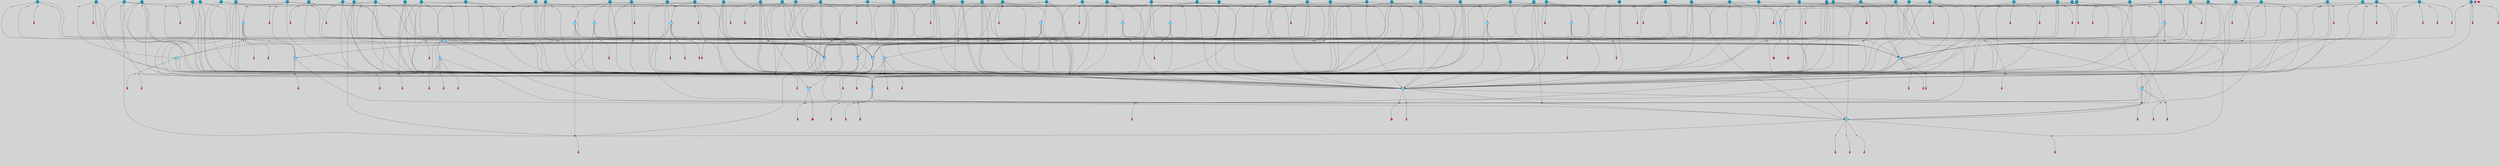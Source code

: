 // File exported with GEGELATI v1.3.1
// On the 2024-04-08 16:56:52
// With the File::TPGGraphDotExporter
digraph{
	graph[pad = "0.212, 0.055" bgcolor = lightgray]
	node[shape=circle style = filled label = ""]
		T3 [fillcolor="#66ddff"]
		T7 [fillcolor="#66ddff"]
		T9 [fillcolor="#66ddff"]
		T11 [fillcolor="#66ddff"]
		T27 [fillcolor="#66ddff"]
		T82 [fillcolor="#66ddff"]
		T111 [fillcolor="#66ddff"]
		T129 [fillcolor="#66ddff"]
		T194 [fillcolor="#66ddff"]
		T319 [fillcolor="#66ddff"]
		T345 [fillcolor="#66ddff"]
		T350 [fillcolor="#66ddff"]
		T413 [fillcolor="#66ddff"]
		T459 [fillcolor="#66ddff"]
		T557 [fillcolor="#1199bb"]
		T562 [fillcolor="#1199bb"]
		T571 [fillcolor="#1199bb"]
		T573 [fillcolor="#66ddff"]
		T583 [fillcolor="#1199bb"]
		T591 [fillcolor="#1199bb"]
		T592 [fillcolor="#1199bb"]
		T599 [fillcolor="#1199bb"]
		T613 [fillcolor="#66ddff"]
		T624 [fillcolor="#66ddff"]
		T630 [fillcolor="#1199bb"]
		T657 [fillcolor="#1199bb"]
		T658 [fillcolor="#1199bb"]
		T659 [fillcolor="#1199bb"]
		T666 [fillcolor="#1199bb"]
		T667 [fillcolor="#66ddff"]
		T668 [fillcolor="#1199bb"]
		T673 [fillcolor="#1199bb"]
		T606 [fillcolor="#1199bb"]
		T678 [fillcolor="#1199bb"]
		T679 [fillcolor="#1199bb"]
		T681 [fillcolor="#1199bb"]
		T687 [fillcolor="#1199bb"]
		T689 [fillcolor="#1199bb"]
		T691 [fillcolor="#1199bb"]
		T692 [fillcolor="#1199bb"]
		T694 [fillcolor="#66ddff"]
		T695 [fillcolor="#66ddff"]
		T698 [fillcolor="#1199bb"]
		T702 [fillcolor="#66ddff"]
		T706 [fillcolor="#1199bb"]
		T707 [fillcolor="#1199bb"]
		T708 [fillcolor="#1199bb"]
		T709 [fillcolor="#1199bb"]
		T710 [fillcolor="#1199bb"]
		T711 [fillcolor="#66ddff"]
		T712 [fillcolor="#1199bb"]
		T713 [fillcolor="#1199bb"]
		T714 [fillcolor="#1199bb"]
		T715 [fillcolor="#1199bb"]
		T716 [fillcolor="#1199bb"]
		T718 [fillcolor="#1199bb"]
		T719 [fillcolor="#1199bb"]
		T731 [fillcolor="#66ddff"]
		T533 [fillcolor="#1199bb"]
		T743 [fillcolor="#1199bb"]
		T745 [fillcolor="#1199bb"]
		T747 [fillcolor="#66ddff"]
		T750 [fillcolor="#66ddff"]
		T753 [fillcolor="#1199bb"]
		T754 [fillcolor="#1199bb"]
		T756 [fillcolor="#1199bb"]
		T757 [fillcolor="#1199bb"]
		T758 [fillcolor="#1199bb"]
		T759 [fillcolor="#1199bb"]
		T760 [fillcolor="#1199bb"]
		T761 [fillcolor="#1199bb"]
		T762 [fillcolor="#1199bb"]
		T763 [fillcolor="#1199bb"]
		T764 [fillcolor="#1199bb"]
		T765 [fillcolor="#1199bb"]
		T766 [fillcolor="#1199bb"]
		T767 [fillcolor="#1199bb"]
		T768 [fillcolor="#1199bb"]
		T769 [fillcolor="#1199bb"]
		T770 [fillcolor="#1199bb"]
		T771 [fillcolor="#1199bb"]
		T772 [fillcolor="#1199bb"]
		T773 [fillcolor="#1199bb"]
		T774 [fillcolor="#1199bb"]
		T601 [fillcolor="#1199bb"]
		T775 [fillcolor="#1199bb"]
		T776 [fillcolor="#1199bb"]
		T777 [fillcolor="#1199bb"]
		T778 [fillcolor="#1199bb"]
		T779 [fillcolor="#1199bb"]
		T780 [fillcolor="#1199bb"]
		T781 [fillcolor="#1199bb"]
		T782 [fillcolor="#1199bb"]
		T783 [fillcolor="#1199bb"]
		T784 [fillcolor="#1199bb"]
		T785 [fillcolor="#1199bb"]
		T786 [fillcolor="#1199bb"]
		T787 [fillcolor="#1199bb"]
		T788 [fillcolor="#1199bb"]
		T789 [fillcolor="#1199bb"]
		T790 [fillcolor="#1199bb"]
		P8689 [fillcolor="#cccccc" shape=point] //6|
		I8689 [shape=box style=invis label="6|1&2|6#1|7&#92;n10|7&2|0#1|5&#92;n9|4&0|1#2|2&#92;n8|6&0|0#1|0&#92;n"]
		P8689 -> I8689[style=invis]
		A6056 [fillcolor="#ff3366" shape=box margin=0.03 width=0 height=0 label="3"]
		T3 -> P8689 -> A6056
		P8690 [fillcolor="#cccccc" shape=point] //3|
		I8690 [shape=box style=invis label="7|6&2|4#0|2&#92;n10|3&2|7#1|4&#92;n11|6&0|4#0|1&#92;n7|1&0|0#2|6&#92;n7|6&0|3#2|6&#92;n4|0&2|6#0|1&#92;n4|4&2|5#0|2&#92;n4|6&0|4#2|7&#92;n10|0&2|3#1|5&#92;n2|6&0|5#0|2&#92;n1|0&2|3#0|7&#92;n1|6&2|0#0|5&#92;n6|2&0|1#0|7&#92;n9|2&0|3#2|7&#92;n5|3&0|6#0|6&#92;n1|7&2|5#2|3&#92;n8|1&2|7#0|6&#92;n1|0&2|5#2|1&#92;n7|1&2|2#2|5&#92;n7|4&2|6#0|3&#92;n"]
		P8690 -> I8690[style=invis]
		A6057 [fillcolor="#ff3366" shape=box margin=0.03 width=0 height=0 label="4"]
		T3 -> P8690 -> A6057
		P8691 [fillcolor="#cccccc" shape=point] //-3|
		I8691 [shape=box style=invis label="1|6&2|7#0|7&#92;n10|2&0|7#1|3&#92;n9|6&2|7#2|2&#92;n5|3&0|7#0|7&#92;n1|6&2|3#0|0&#92;n2|3&2|3#2|2&#92;n5|1&2|6#0|6&#92;n"]
		P8691 -> I8691[style=invis]
		A6058 [fillcolor="#ff3366" shape=box margin=0.03 width=0 height=0 label="7"]
		T7 -> P8691 -> A6058
		P8692 [fillcolor="#cccccc" shape=point] //5|
		I8692 [shape=box style=invis label="0|5&2|3#0|1&#92;n0|6&2|1#2|4&#92;n6|2&2|6#0|7&#92;n7|4&0|3#0|1&#92;n5|4&0|7#1|6&#92;n9|1&0|5#2|2&#92;n6|3&2|3#1|7&#92;n11|7&2|4#1|6&#92;n2|5&0|1#0|0&#92;n4|7&0|0#0|2&#92;n6|2&0|6#0|0&#92;n2|1&2|6#2|4&#92;n10|0&2|0#1|0&#92;n6|6&2|4#0|6&#92;n"]
		P8692 -> I8692[style=invis]
		A6059 [fillcolor="#ff3366" shape=box margin=0.03 width=0 height=0 label="8"]
		T7 -> P8692 -> A6059
		P8693 [fillcolor="#cccccc" shape=point] //-6|
		I8693 [shape=box style=invis label="11|1&0|7#2|0&#92;n10|4&0|1#1|0&#92;n4|3&2|4#2|1&#92;n0|5&2|0#0|0&#92;n6|1&0|0#0|3&#92;n8|2&2|0#0|4&#92;n11|4&2|0#1|6&#92;n7|0&2|6#2|3&#92;n5|3&2|6#2|0&#92;n2|0&2|0#0|4&#92;n"]
		P8693 -> I8693[style=invis]
		A6060 [fillcolor="#ff3366" shape=box margin=0.03 width=0 height=0 label="9"]
		T9 -> P8693 -> A6060
		P8694 [fillcolor="#cccccc" shape=point] //2|
		I8694 [shape=box style=invis label="6|3&2|7#1|4&#92;n8|6&0|0#2|5&#92;n2|1&0|2#0|3&#92;n8|7&0|6#0|4&#92;n2|1&2|0#0|1&#92;n0|0&2|2#2|3&#92;n6|6&0|7#2|1&#92;n6|1&0|7#2|6&#92;n5|4&2|7#0|4&#92;n0|3&0|4#2|0&#92;n11|0&2|0#2|5&#92;n4|5&2|5#2|4&#92;n5|7&0|6#0|4&#92;n9|7&2|5#0|3&#92;n5|4&2|1#0|3&#92;n5|3&0|1#1|7&#92;n0|4&0|3#2|5&#92;n"]
		P8694 -> I8694[style=invis]
		A6061 [fillcolor="#ff3366" shape=box margin=0.03 width=0 height=0 label="10"]
		T9 -> P8694 -> A6061
		P8695 [fillcolor="#cccccc" shape=point] //6|
		I8695 [shape=box style=invis label="3|0&2|7#2|2&#92;n3|2&0|4#2|5&#92;n5|1&0|2#1|0&#92;n8|7&0|1#2|0&#92;n8|5&0|3#0|6&#92;n0|2&0|2#2|3&#92;n1|5&2|5#0|5&#92;n5|6&0|6#0|7&#92;n6|7&0|0#2|6&#92;n1|2&2|3#0|0&#92;n7|7&2|3#0|4&#92;n0|7&2|7#0|6&#92;n1|0&2|2#2|7&#92;n4|4&0|1#0|0&#92;n"]
		P8695 -> I8695[style=invis]
		A6062 [fillcolor="#ff3366" shape=box margin=0.03 width=0 height=0 label="11"]
		T11 -> P8695 -> A6062
		P8696 [fillcolor="#cccccc" shape=point] //-4|
		I8696 [shape=box style=invis label="4|1&0|4#2|6&#92;n1|2&2|2#2|0&#92;n1|2&2|0#0|6&#92;n8|4&2|3#2|5&#92;n5|5&2|1#1|0&#92;n"]
		P8696 -> I8696[style=invis]
		A6063 [fillcolor="#ff3366" shape=box margin=0.03 width=0 height=0 label="12"]
		T11 -> P8696 -> A6063
		P8697 [fillcolor="#cccccc" shape=point] //2|
		I8697 [shape=box style=invis label="9|1&2|3#0|1&#92;n5|2&2|0#2|4&#92;n3|6&2|5#2|7&#92;n7|0&2|5#0|4&#92;n1|2&0|3#0|5&#92;n7|3&2|7#0|0&#92;n"]
		P8697 -> I8697[style=invis]
		A6064 [fillcolor="#ff3366" shape=box margin=0.03 width=0 height=0 label="2"]
		T27 -> P8697 -> A6064
		P8698 [fillcolor="#cccccc" shape=point] //-6|
		I8698 [shape=box style=invis label="7|5&0|4#0|4&#92;n11|0&2|5#2|1&#92;n"]
		P8698 -> I8698[style=invis]
		A6065 [fillcolor="#ff3366" shape=box margin=0.03 width=0 height=0 label="3"]
		T27 -> P8698 -> A6065
		T27 -> P8690
		P8699 [fillcolor="#cccccc" shape=point] //0|
		I8699 [shape=box style=invis label="2|5&0|1#0|6&#92;n6|1&2|2#2|7&#92;n8|0&0|3#1|4&#92;n4|3&2|5#2|4&#92;n8|1&2|4#0|0&#92;n6|6&0|1#2|6&#92;n11|7&2|4#2|5&#92;n6|2&2|4#0|2&#92;n8|5&2|4#2|4&#92;n2|1&2|1#2|2&#92;n2|7&2|5#2|6&#92;n9|7&0|5#0|4&#92;n1|2&0|5#2|6&#92;n4|2&2|3#2|7&#92;n3|3&2|1#0|2&#92;n"]
		P8699 -> I8699[style=invis]
		A6066 [fillcolor="#ff3366" shape=box margin=0.03 width=0 height=0 label="5"]
		T27 -> P8699 -> A6066
		P8700 [fillcolor="#cccccc" shape=point] //0|
		I8700 [shape=box style=invis label="4|0&0|3#2|7&#92;n10|2&0|3#1|7&#92;n3|5&0|2#0|3&#92;n4|5&0|0#2|1&#92;n10|7&2|0#1|2&#92;n5|3&2|3#1|6&#92;n9|5&2|0#0|4&#92;n5|4&2|7#0|2&#92;n10|3&2|7#1|4&#92;n7|2&0|1#2|6&#92;n8|6&0|5#0|5&#92;n8|7&2|3#0|5&#92;n2|6&2|4#0|0&#92;n"]
		P8700 -> I8700[style=invis]
		A6067 [fillcolor="#ff3366" shape=box margin=0.03 width=0 height=0 label="5"]
		T27 -> P8700 -> A6067
		P8701 [fillcolor="#cccccc" shape=point] //6|
		I8701 [shape=box style=invis label="7|0&2|5#1|2&#92;n10|6&2|1#1|3&#92;n7|5&0|2#0|7&#92;n10|7&0|1#1|5&#92;n4|6&2|5#0|5&#92;n4|4&0|7#2|7&#92;n"]
		P8701 -> I8701[style=invis]
		A6068 [fillcolor="#ff3366" shape=box margin=0.03 width=0 height=0 label="7"]
		T82 -> P8701 -> A6068
		P8702 [fillcolor="#cccccc" shape=point] //6|
		I8702 [shape=box style=invis label="0|5&2|3#0|1&#92;n0|6&2|1#2|4&#92;n9|1&0|5#2|2&#92;n7|4&0|3#0|1&#92;n5|4&0|7#1|6&#92;n2|5&0|1#0|0&#92;n6|3&2|3#1|7&#92;n11|7&2|4#1|6&#92;n6|2&2|6#0|1&#92;n4|7&0|0#0|2&#92;n6|2&0|6#0|0&#92;n9|1&2|6#2|4&#92;n10|0&2|0#1|0&#92;n6|6&2|4#0|6&#92;n"]
		P8702 -> I8702[style=invis]
		A6069 [fillcolor="#ff3366" shape=box margin=0.03 width=0 height=0 label="8"]
		T82 -> P8702 -> A6069
		T82 -> P8693
		P8703 [fillcolor="#cccccc" shape=point] //-5|
		I8703 [shape=box style=invis label="0|0&2|3#0|2&#92;n10|5&0|6#1|3&#92;n7|3&0|6#2|3&#92;n3|4&0|6#0|6&#92;n10|5&0|2#1|1&#92;n5|0&0|1#0|3&#92;n6|6&2|5#1|5&#92;n7|4&0|2#1|7&#92;n5|7&0|1#2|5&#92;n1|5&0|0#0|3&#92;n7|5&2|1#2|6&#92;n9|0&0|2#0|0&#92;n4|0&2|4#0|0&#92;n4|6&0|0#2|3&#92;n3|1&0|6#2|5&#92;n7|7&2|1#2|3&#92;n9|4&2|2#0|6&#92;n"]
		P8703 -> I8703[style=invis]
		T111 -> P8703 -> T9
		P8704 [fillcolor="#cccccc" shape=point] //7|
		I8704 [shape=box style=invis label="7|4&2|1#2|0&#92;n4|1&2|4#2|3&#92;n5|0&2|0#2|2&#92;n6|1&2|4#2|6&#92;n"]
		P8704 -> I8704[style=invis]
		A6070 [fillcolor="#ff3366" shape=box margin=0.03 width=0 height=0 label="9"]
		T111 -> P8704 -> A6070
		P8705 [fillcolor="#cccccc" shape=point] //2|
		I8705 [shape=box style=invis label="3|0&2|0#0|1&#92;n11|2&0|7#1|6&#92;n8|7&2|4#0|5&#92;n5|3&0|2#2|6&#92;n4|4&2|4#2|6&#92;n3|0&0|7#0|1&#92;n2|7&2|2#2|5&#92;n9|3&2|6#2|7&#92;n7|7&0|0#0|4&#92;n6|1&2|4#1|3&#92;n5|4&2|0#1|6&#92;n1|3&0|7#0|4&#92;n"]
		P8705 -> I8705[style=invis]
		A6071 [fillcolor="#ff3366" shape=box margin=0.03 width=0 height=0 label="7"]
		T111 -> P8705 -> A6071
		T111 -> P8693
		P8706 [fillcolor="#cccccc" shape=point] //8|
		I8706 [shape=box style=invis label="9|0&0|1#2|0&#92;n10|1&2|5#1|4&#92;n8|2&2|6#0|4&#92;n2|4&2|5#2|3&#92;n4|2&2|2#0|2&#92;n7|5&0|2#0|0&#92;n8|2&2|1#1|3&#92;n8|7&0|7#2|1&#92;n1|1&0|0#0|7&#92;n5|6&2|5#1|0&#92;n6|6&2|5#0|0&#92;n11|4&0|3#2|6&#92;n4|2&2|4#0|7&#92;n5|6&0|1#2|0&#92;n11|3&0|2#0|7&#92;n"]
		P8706 -> I8706[style=invis]
		A6072 [fillcolor="#ff3366" shape=box margin=0.03 width=0 height=0 label="6"]
		T129 -> P8706 -> A6072
		P8707 [fillcolor="#cccccc" shape=point] //5|
		I8707 [shape=box style=invis label="3|0&2|0#0|1&#92;n3|0&0|7#0|1&#92;n5|3&0|2#2|6&#92;n4|4&2|4#2|6&#92;n11|2&0|7#1|6&#92;n2|7&2|2#2|5&#92;n9|3&2|6#2|7&#92;n7|7&0|0#0|4&#92;n6|1&2|4#2|3&#92;n5|4&2|0#1|6&#92;n1|3&0|7#0|4&#92;n"]
		P8707 -> I8707[style=invis]
		A6073 [fillcolor="#ff3366" shape=box margin=0.03 width=0 height=0 label="7"]
		T129 -> P8707 -> A6073
		P8708 [fillcolor="#cccccc" shape=point] //10|
		I8708 [shape=box style=invis label="4|5&2|7#2|1&#92;n1|7&2|3#0|6&#92;n3|5&2|2#0|3&#92;n10|3&0|7#1|4&#92;n7|1&0|4#2|6&#92;n10|2&0|3#1|7&#92;n9|5&2|0#0|4&#92;n4|0&0|3#2|7&#92;n11|4&2|6#1|2&#92;n5|4&2|7#0|2&#92;n2|6&2|4#0|0&#92;n6|5&0|7#2|1&#92;n5|3&2|3#1|6&#92;n10|7&2|0#1|2&#92;n"]
		P8708 -> I8708[style=invis]
		A6074 [fillcolor="#ff3366" shape=box margin=0.03 width=0 height=0 label="5"]
		T129 -> P8708 -> A6074
		P8709 [fillcolor="#cccccc" shape=point] //5|
		I8709 [shape=box style=invis label="9|4&2|3#1|3&#92;n0|4&2|4#0|5&#92;n6|1&2|6#2|5&#92;n4|0&0|5#2|0&#92;n"]
		P8709 -> I8709[style=invis]
		A6075 [fillcolor="#ff3366" shape=box margin=0.03 width=0 height=0 label="7"]
		T129 -> P8709 -> A6075
		P8710 [fillcolor="#cccccc" shape=point] //6|
		I8710 [shape=box style=invis label="9|4&2|7#0|6&#92;n8|4&0|1#1|0&#92;n1|3&0|0#2|1&#92;n2|4&0|6#2|2&#92;n5|1&2|5#0|7&#92;n3|0&0|3#2|6&#92;n2|2&2|6#0|2&#92;n8|4&0|4#2|2&#92;n5|1&2|4#0|3&#92;n9|4&0|6#0|6&#92;n5|0&2|2#1|5&#92;n11|7&0|0#1|1&#92;n0|4&0|3#0|3&#92;n7|7&2|4#2|5&#92;n1|5&0|1#2|1&#92;n"]
		P8710 -> I8710[style=invis]
		A6076 [fillcolor="#ff3366" shape=box margin=0.03 width=0 height=0 label="1"]
		T129 -> P8710 -> A6076
		P8711 [fillcolor="#cccccc" shape=point] //5|
		I8711 [shape=box style=invis label="3|0&2|0#2|1&#92;n3|0&0|7#0|1&#92;n5|3&0|2#2|6&#92;n4|4&2|4#2|6&#92;n5|4&2|0#1|6&#92;n2|7&2|2#2|5&#92;n1|3&0|7#0|4&#92;n11|6&2|2#0|7&#92;n7|7&0|0#0|4&#92;n6|1&2|4#2|3&#92;n11|0&0|7#1|6&#92;n9|3&2|6#2|7&#92;n"]
		P8711 -> I8711[style=invis]
		A6077 [fillcolor="#ff3366" shape=box margin=0.03 width=0 height=0 label="7"]
		T194 -> P8711 -> A6077
		P8712 [fillcolor="#cccccc" shape=point] //4|
		I8712 [shape=box style=invis label="7|1&0|6#0|1&#92;n6|7&2|7#1|7&#92;n10|1&2|1#1|1&#92;n9|6&2|2#1|4&#92;n4|7&0|4#2|2&#92;n9|6&0|5#1|1&#92;n10|0&2|6#1|6&#92;n5|1&0|1#2|3&#92;n10|1&0|5#1|0&#92;n3|4&2|3#0|0&#92;n8|2&0|5#2|4&#92;n1|6&2|0#0|0&#92;n2|3&0|1#2|6&#92;n5|2&2|2#1|6&#92;n2|2&0|1#2|1&#92;n3|1&2|7#0|3&#92;n6|7&2|3#0|4&#92;n"]
		P8712 -> I8712[style=invis]
		A6078 [fillcolor="#ff3366" shape=box margin=0.03 width=0 height=0 label="10"]
		T194 -> P8712 -> A6078
		P8713 [fillcolor="#cccccc" shape=point] //-4|
		I8713 [shape=box style=invis label="0|4&0|0#2|7&#92;n8|5&2|4#2|4&#92;n4|3&2|5#2|4&#92;n11|7&2|2#2|5&#92;n6|5&2|2#2|7&#92;n3|2&0|7#0|7&#92;n3|3&2|1#0|3&#92;n2|6&0|3#2|5&#92;n0|1&2|6#2|2&#92;n8|2&0|0#1|6&#92;n0|7&0|5#0|4&#92;n9|5&0|3#2|7&#92;n2|7&2|5#2|6&#92;n9|0&2|0#0|1&#92;n1|2&2|4#0|2&#92;n"]
		P8713 -> I8713[style=invis]
		T194 -> P8713 -> T27
		P8714 [fillcolor="#cccccc" shape=point] //7|
		I8714 [shape=box style=invis label="7|4&2|7#0|4&#92;n4|6&0|1#2|5&#92;n2|1&2|3#0|0&#92;n4|3&2|0#0|1&#92;n0|0&2|7#2|7&#92;n7|7&0|5#2|3&#92;n5|0&2|1#2|2&#92;n10|0&0|4#1|2&#92;n4|4&0|7#0|0&#92;n6|7&0|2#0|1&#92;n1|4&2|5#0|4&#92;n"]
		P8714 -> I8714[style=invis]
		A6079 [fillcolor="#ff3366" shape=box margin=0.03 width=0 height=0 label="0"]
		T194 -> P8714 -> A6079
		P8715 [fillcolor="#cccccc" shape=point] //9|
		I8715 [shape=box style=invis label="11|0&2|0#1|1&#92;n3|6&0|6#0|0&#92;n1|4&0|0#2|4&#92;n7|5&2|2#1|3&#92;n11|7&2|6#1|7&#92;n5|2&0|6#1|5&#92;n9|5&0|6#0|3&#92;n2|2&2|7#0|5&#92;n9|3&2|2#2|0&#92;n11|0&2|7#0|1&#92;n1|1&2|0#0|1&#92;n6|6&0|6#1|2&#92;n9|7&0|1#0|3&#92;n2|0&2|4#2|5&#92;n2|4&2|2#0|0&#92;n6|1&2|1#1|7&#92;n10|7&2|5#1|6&#92;n11|5&2|7#2|4&#92;n"]
		P8715 -> I8715[style=invis]
		A6080 [fillcolor="#ff3366" shape=box margin=0.03 width=0 height=0 label="1"]
		T319 -> P8715 -> A6080
		T319 -> P8709
		P8716 [fillcolor="#cccccc" shape=point] //9|
		I8716 [shape=box style=invis label="9|6&2|0#1|3&#92;n7|1&0|3#0|4&#92;n9|6&2|0#0|1&#92;n1|5&0|0#0|5&#92;n8|6&2|4#0|0&#92;n7|4&2|4#0|7&#92;n6|0&2|4#2|0&#92;n7|7&2|4#2|2&#92;n"]
		P8716 -> I8716[style=invis]
		A6081 [fillcolor="#ff3366" shape=box margin=0.03 width=0 height=0 label="5"]
		T319 -> P8716 -> A6081
		T319 -> P8713
		P8717 [fillcolor="#cccccc" shape=point] //-4|
		I8717 [shape=box style=invis label="11|3&0|7#1|7&#92;n11|7&0|7#2|7&#92;n5|3&0|3#2|0&#92;n0|1&2|2#0|4&#92;n0|0&0|4#2|5&#92;n6|3&2|1#2|3&#92;n11|7&0|0#0|4&#92;n0|0&0|0#0|2&#92;n1|1&0|4#0|3&#92;n6|5&2|7#1|2&#92;n6|6&0|3#2|7&#92;n6|2&0|4#0|0&#92;n5|5&2|6#0|5&#92;n"]
		P8717 -> I8717[style=invis]
		A6082 [fillcolor="#ff3366" shape=box margin=0.03 width=0 height=0 label="8"]
		T319 -> P8717 -> A6082
		T345 -> P8692
		P8718 [fillcolor="#cccccc" shape=point] //10|
		I8718 [shape=box style=invis label="8|6&0|0#1|2&#92;n4|3&0|3#0|3&#92;n10|7&2|0#1|5&#92;n7|0&2|6#2|2&#92;n9|2&0|4#0|7&#92;n2|7&2|1#0|4&#92;n"]
		P8718 -> I8718[style=invis]
		A6083 [fillcolor="#ff3366" shape=box margin=0.03 width=0 height=0 label="3"]
		T345 -> P8718 -> A6083
		P8719 [fillcolor="#cccccc" shape=point] //4|
		I8719 [shape=box style=invis label="11|1&0|7#2|0&#92;n0|7&2|2#2|0&#92;n4|3&2|4#2|1&#92;n0|5&2|0#0|6&#92;n6|1&0|0#0|3&#92;n8|2&2|0#0|4&#92;n7|0&2|6#2|3&#92;n10|4&0|1#1|0&#92;n5|3&2|6#2|0&#92;n2|0&2|0#0|4&#92;n"]
		P8719 -> I8719[style=invis]
		T345 -> P8719 -> T27
		P8720 [fillcolor="#cccccc" shape=point] //-9|
		I8720 [shape=box style=invis label="2|0&2|0#2|1&#92;n4|4&2|4#2|6&#92;n9|1&0|3#1|7&#92;n5|3&0|2#2|6&#92;n2|7&2|2#2|5&#92;n5|4&2|0#1|6&#92;n3|0&0|7#0|1&#92;n1|3&0|7#0|4&#92;n11|6&2|2#0|7&#92;n7|7&0|0#0|4&#92;n11|0&0|7#1|6&#92;n9|3&2|6#2|7&#92;n"]
		P8720 -> I8720[style=invis]
		A6084 [fillcolor="#ff3366" shape=box margin=0.03 width=0 height=0 label="7"]
		T345 -> P8720 -> A6084
		P8721 [fillcolor="#cccccc" shape=point] //-8|
		I8721 [shape=box style=invis label="0|5&2|3#0|1&#92;n0|6&2|1#2|4&#92;n4|7&0|0#0|2&#92;n7|4&0|3#2|1&#92;n10|2&0|7#1|4&#92;n5|4&0|7#1|6&#92;n6|3&2|3#1|7&#92;n11|7&2|4#1|6&#92;n2|5&0|1#0|0&#92;n6|2&2|6#0|7&#92;n6|2&0|6#0|0&#92;n2|1&2|6#2|4&#92;n10|0&2|0#1|0&#92;n6|6&2|4#0|6&#92;n"]
		P8721 -> I8721[style=invis]
		A6085 [fillcolor="#ff3366" shape=box margin=0.03 width=0 height=0 label="8"]
		T345 -> P8721 -> A6085
		T350 -> P8713
		T350 -> P8714
		P8722 [fillcolor="#cccccc" shape=point] //3|
		I8722 [shape=box style=invis label="5|4&2|7#0|1&#92;n0|6&0|6#2|2&#92;n9|5&2|2#2|0&#92;n3|6&2|7#0|2&#92;n3|5&0|0#0|6&#92;n2|6&0|6#2|2&#92;n2|6&2|2#0|0&#92;n5|1&0|4#0|5&#92;n2|6&0|5#2|5&#92;n1|0&0|7#2|2&#92;n4|7&0|6#2|4&#92;n7|3&0|6#2|5&#92;n1|1&0|1#0|3&#92;n"]
		P8722 -> I8722[style=invis]
		A6086 [fillcolor="#ff3366" shape=box margin=0.03 width=0 height=0 label="1"]
		T350 -> P8722 -> A6086
		P8723 [fillcolor="#cccccc" shape=point] //-2|
		I8723 [shape=box style=invis label="2|0&2|3#2|5&#92;n10|3&2|7#1|4&#92;n8|1&2|7#0|6&#92;n7|6&0|3#2|6&#92;n4|0&2|6#0|1&#92;n4|4&2|5#0|2&#92;n4|6&0|2#2|7&#92;n7|6&2|4#0|2&#92;n11|7&2|7#0|3&#92;n6|6&0|3#0|6&#92;n1|6&2|0#0|5&#92;n11|6&0|4#0|1&#92;n2|6&0|5#0|2&#92;n6|2&0|1#0|7&#92;n9|2&0|3#2|7&#92;n5|3&0|6#0|6&#92;n7|1&2|2#2|5&#92;n1|0&2|3#0|7&#92;n1|0&2|5#0|1&#92;n3|4&2|6#0|3&#92;n"]
		P8723 -> I8723[style=invis]
		A6087 [fillcolor="#ff3366" shape=box margin=0.03 width=0 height=0 label="4"]
		T350 -> P8723 -> A6087
		T350 -> P8714
		P8724 [fillcolor="#cccccc" shape=point] //-4|
		I8724 [shape=box style=invis label="1|5&2|1#2|4&#92;n3|0&2|3#2|6&#92;n0|3&0|0#0|1&#92;n8|6&2|5#1|5&#92;n9|7&2|5#2|0&#92;n4|1&0|7#2|2&#92;n4|2&0|3#0|0&#92;n"]
		P8724 -> I8724[style=invis]
		A6088 [fillcolor="#ff3366" shape=box margin=0.03 width=0 height=0 label="2"]
		T413 -> P8724 -> A6088
		T413 -> P8702
		P8725 [fillcolor="#cccccc" shape=point] //-4|
		I8725 [shape=box style=invis label="7|5&2|2#0|7&#92;n9|6&2|3#0|3&#92;n10|6&2|1#1|0&#92;n8|0&0|5#1|3&#92;n7|5&0|5#1|5&#92;n5|1&2|5#2|1&#92;n"]
		P8725 -> I8725[style=invis]
		A6089 [fillcolor="#ff3366" shape=box margin=0.03 width=0 height=0 label="7"]
		T413 -> P8725 -> A6089
		T413 -> P8712
		P8726 [fillcolor="#cccccc" shape=point] //-5|
		I8726 [shape=box style=invis label="7|7&2|4#0|6&#92;n8|5&2|1#0|3&#92;n0|0&0|0#2|7&#92;n2|2&0|5#2|4&#92;n1|0&2|5#0|2&#92;n11|1&2|3#0|5&#92;n2|7&2|0#2|3&#92;n9|4&2|7#1|2&#92;n5|5&0|7#0|5&#92;n"]
		P8726 -> I8726[style=invis]
		T413 -> P8726 -> T319
		T459 -> P8724
		T459 -> P8725
		T459 -> P8712
		T459 -> P8726
		P8727 [fillcolor="#cccccc" shape=point] //8|
		I8727 [shape=box style=invis label="6|5&2|5#0|4&#92;n9|0&0|5#0|7&#92;n2|6&0|4#2|4&#92;n7|1&0|3#0|2&#92;n1|4&2|4#0|3&#92;n3|2&2|2#0|3&#92;n"]
		P8727 -> I8727[style=invis]
		T459 -> P8727 -> T350
		T557 -> P8726
		T557 -> P8689
		T557 -> P8712
		P8728 [fillcolor="#cccccc" shape=point] //4|
		I8728 [shape=box style=invis label="7|1&0|6#0|1&#92;n5|2&2|5#1|6&#92;n10|1&2|1#1|1&#92;n9|6&2|2#1|4&#92;n4|7&0|4#2|2&#92;n9|6&0|4#1|1&#92;n10|0&2|6#1|6&#92;n5|1&0|1#2|3&#92;n1|6&2|0#0|1&#92;n8|2&0|5#2|4&#92;n3|4&2|3#0|0&#92;n10|1&0|5#1|0&#92;n2|2&0|1#2|1&#92;n3|1&2|7#0|3&#92;n"]
		P8728 -> I8728[style=invis]
		A6090 [fillcolor="#ff3366" shape=box margin=0.03 width=0 height=0 label="10"]
		T557 -> P8728 -> A6090
		P8729 [fillcolor="#cccccc" shape=point] //1|
		I8729 [shape=box style=invis label="10|5&2|0#1|7&#92;n9|2&2|7#2|2&#92;n9|0&2|5#2|1&#92;n"]
		P8729 -> I8729[style=invis]
		A6091 [fillcolor="#ff3366" shape=box margin=0.03 width=0 height=0 label="3"]
		T557 -> P8729 -> A6091
		P8730 [fillcolor="#cccccc" shape=point] //0|
		I8730 [shape=box style=invis label="4|3&0|6#0|3&#92;n5|7&2|3#2|2&#92;n5|6&0|7#1|2&#92;n1|4&2|6#0|3&#92;n11|1&0|4#2|6&#92;n9|5&2|4#1|4&#92;n2|4&0|5#0|7&#92;n10|0&0|6#1|2&#92;n3|1&0|6#0|2&#92;n2|7&2|7#2|6&#92;n5|2&0|5#1|5&#92;n10|4&2|5#1|7&#92;n10|6&2|0#1|4&#92;n8|4&2|1#2|5&#92;n4|0&0|4#2|4&#92;n4|5&2|7#0|6&#92;n11|5&2|6#2|3&#92;n0|3&0|5#0|1&#92;n"]
		P8730 -> I8730[style=invis]
		T562 -> P8730 -> T111
		P8731 [fillcolor="#cccccc" shape=point] //9|
		I8731 [shape=box style=invis label="8|0&0|5#0|1&#92;n0|6&2|0#0|7&#92;n5|7&0|1#1|4&#92;n5|1&0|6#2|7&#92;n11|3&0|7#1|6&#92;n10|2&2|5#1|6&#92;n10|0&0|3#1|4&#92;n0|0&2|5#0|7&#92;n0|0&2|5#0|1&#92;n0|4&2|2#2|3&#92;n11|7&2|5#0|5&#92;n"]
		P8731 -> I8731[style=invis]
		T562 -> P8731 -> T7
		P8732 [fillcolor="#cccccc" shape=point] //8|
		I8732 [shape=box style=invis label="4|3&0|6#0|5&#92;n2|6&0|6#2|1&#92;n9|3&2|2#0|5&#92;n3|0&2|6#0|3&#92;n9|7&0|5#1|4&#92;n"]
		P8732 -> I8732[style=invis]
		T562 -> P8732 -> T194
		P8733 [fillcolor="#cccccc" shape=point] //10|
		I8733 [shape=box style=invis label="5|7&2|3#2|2&#92;n5|7&0|7#1|2&#92;n1|4&2|6#0|3&#92;n11|1&0|4#2|6&#92;n9|5&2|4#1|4&#92;n8|4&2|1#2|5&#92;n10|0&0|6#1|2&#92;n3|1&0|6#0|2&#92;n2|7&2|7#2|6&#92;n5|2&0|5#1|5&#92;n10|4&2|5#1|7&#92;n10|6&2|0#1|4&#92;n2|4&0|5#0|7&#92;n4|0&0|4#2|4&#92;n4|5&2|7#0|6&#92;n11|5&2|6#2|3&#92;n0|3&0|5#0|1&#92;n"]
		P8733 -> I8733[style=invis]
		T571 -> P8733 -> T111
		P8734 [fillcolor="#cccccc" shape=point] //4|
		I8734 [shape=box style=invis label="9|1&0|3#0|3&#92;n6|0&2|2#0|6&#92;n11|1&2|5#1|0&#92;n5|6&0|6#1|0&#92;n1|2&0|7#0|1&#92;n3|0&0|4#0|0&#92;n9|3&2|7#2|4&#92;n7|4&2|2#2|1&#92;n"]
		P8734 -> I8734[style=invis]
		T571 -> P8734 -> T82
		T571 -> P8731
		P8735 [fillcolor="#cccccc" shape=point] //-1|
		I8735 [shape=box style=invis label="10|7&2|0#1|6&#92;n2|4&2|7#0|4&#92;n11|0&2|0#1|1&#92;n8|7&2|6#0|2&#92;n9|5&0|4#1|6&#92;n6|0&2|4#2|1&#92;n2|0&2|0#0|2&#92;n1|5&0|4#2|4&#92;n9|2&0|1#0|3&#92;n11|3&2|2#2|0&#92;n9|4&2|0#0|7&#92;n1|4&0|2#2|5&#92;n0|0&0|5#2|5&#92;n5|5&2|7#2|4&#92;n"]
		P8735 -> I8735[style=invis]
		A6092 [fillcolor="#ff3366" shape=box margin=0.03 width=0 height=0 label="1"]
		T571 -> P8735 -> A6092
		P8736 [fillcolor="#cccccc" shape=point] //-1|
		I8736 [shape=box style=invis label="2|7&0|3#0|4&#92;n6|0&2|2#0|6&#92;n7|3&2|7#0|0&#92;n7|1&2|5#0|4&#92;n9|1&2|3#0|3&#92;n1|2&0|7#0|5&#92;n5|6&0|6#0|0&#92;n9|6&2|5#2|4&#92;n"]
		P8736 -> I8736[style=invis]
		T571 -> P8736 -> T82
		P8737 [fillcolor="#cccccc" shape=point] //10|
		I8737 [shape=box style=invis label="11|1&0|6#1|0&#92;n6|0&0|1#1|1&#92;n"]
		P8737 -> I8737[style=invis]
		A6093 [fillcolor="#ff3366" shape=box margin=0.03 width=0 height=0 label="3"]
		T573 -> P8737 -> A6093
		P8738 [fillcolor="#cccccc" shape=point] //0|
		I8738 [shape=box style=invis label="4|3&0|6#0|3&#92;n5|7&2|3#2|2&#92;n1|4&2|6#0|3&#92;n11|1&0|4#2|6&#92;n9|6&2|4#1|4&#92;n2|4&0|5#0|7&#92;n10|0&0|6#1|2&#92;n3|1&0|6#0|2&#92;n2|7&2|7#2|6&#92;n5|2&0|5#1|5&#92;n10|4&2|5#1|7&#92;n10|6&2|0#1|4&#92;n8|4&2|1#2|5&#92;n1|4&2|7#2|0&#92;n4|0&0|4#2|4&#92;n4|5&2|7#0|6&#92;n11|5&2|6#2|3&#92;n0|3&0|5#0|1&#92;n"]
		P8738 -> I8738[style=invis]
		T573 -> P8738 -> T111
		P8739 [fillcolor="#cccccc" shape=point] //-7|
		I8739 [shape=box style=invis label="8|0&0|5#0|1&#92;n11|3&0|7#1|6&#92;n5|1&0|6#2|7&#92;n5|7&0|1#1|4&#92;n0|6&2|0#0|7&#92;n10|2&2|5#1|6&#92;n0|0&2|1#0|7&#92;n0|0&2|5#0|1&#92;n0|3&2|2#2|3&#92;n9|3&0|5#0|6&#92;n"]
		P8739 -> I8739[style=invis]
		T573 -> P8739 -> T7
		T573 -> P8730
		P8740 [fillcolor="#cccccc" shape=point] //-6|
		I8740 [shape=box style=invis label="4|3&2|4#2|1&#92;n3|3&0|1#2|0&#92;n8|1&2|6#0|4&#92;n6|1&0|0#0|3&#92;n2|0&2|0#0|4&#92;n9|6&2|6#1|0&#92;n3|1&2|3#2|6&#92;n6|0&2|0#0|1&#92;n5|3&2|7#2|0&#92;n4|1&2|4#2|4&#92;n7|7&2|3#1|4&#92;n4|1&0|2#0|0&#92;n7|6&0|5#1|7&#92;n"]
		P8740 -> I8740[style=invis]
		A6094 [fillcolor="#ff3366" shape=box margin=0.03 width=0 height=0 label="9"]
		T573 -> P8740 -> A6094
		P8741 [fillcolor="#cccccc" shape=point] //7|
		I8741 [shape=box style=invis label="4|3&0|6#0|3&#92;n5|7&2|3#2|2&#92;n8|4&2|1#2|5&#92;n11|1&0|4#2|6&#92;n9|6&2|4#1|4&#92;n10|0&0|6#1|2&#92;n3|1&0|6#0|5&#92;n1|4&2|7#2|0&#92;n5|2&0|5#1|5&#92;n0|3&0|6#2|4&#92;n10|4&2|5#1|7&#92;n3|2&2|0#0|4&#92;n1|4&2|6#0|3&#92;n0|3&0|5#0|1&#92;n2|7&2|7#2|6&#92;n4|5&2|7#0|2&#92;n11|5&2|6#2|3&#92;n4|0&0|4#2|4&#92;n"]
		P8741 -> I8741[style=invis]
		T583 -> P8741 -> T111
		P8742 [fillcolor="#cccccc" shape=point] //-3|
		I8742 [shape=box style=invis label="11|7&0|1#0|3&#92;n10|7&2|0#1|6&#92;n5|6&2|3#0|7&#92;n2|4&2|7#0|4&#92;n11|0&2|0#1|1&#92;n7|6&0|0#2|5&#92;n1|4&0|2#2|5&#92;n9|5&0|4#1|6&#92;n5|5&2|7#2|4&#92;n1|5&0|4#2|4&#92;n9|2&0|1#0|3&#92;n6|3&2|4#2|1&#92;n9|4&2|0#0|7&#92;n8|7&2|6#0|2&#92;n0|0&0|4#2|5&#92;n11|3&2|2#1|0&#92;n"]
		P8742 -> I8742[style=invis]
		A6095 [fillcolor="#ff3366" shape=box margin=0.03 width=0 height=0 label="1"]
		T583 -> P8742 -> A6095
		T583 -> P8731
		P8743 [fillcolor="#cccccc" shape=point] //-7|
		I8743 [shape=box style=invis label="6|3&0|1#1|5&#92;n11|1&2|6#1|2&#92;n4|3&0|3#0|0&#92;n1|3&2|4#2|2&#92;n6|4&2|2#0|7&#92;n4|2&2|7#2|5&#92;n4|3&2|7#2|6&#92;n7|3&0|3#2|7&#92;n8|4&2|6#2|7&#92;n1|2&0|3#2|3&#92;n9|6&2|6#2|6&#92;n9|0&0|2#1|3&#92;n"]
		P8743 -> I8743[style=invis]
		A6096 [fillcolor="#ff3366" shape=box margin=0.03 width=0 height=0 label="3"]
		T583 -> P8743 -> A6096
		P8744 [fillcolor="#cccccc" shape=point] //4|
		I8744 [shape=box style=invis label="0|5&2|3#0|1&#92;n0|6&2|1#2|4&#92;n6|2&2|6#0|7&#92;n9|1&2|5#2|2&#92;n7|4&0|3#0|1&#92;n11|7&2|4#1|6&#92;n9|0&2|7#1|1&#92;n5|4&0|7#1|6&#92;n2|5&0|1#0|0&#92;n4|7&0|0#0|2&#92;n6|2&0|6#0|0&#92;n2|1&2|6#2|4&#92;n10|0&0|0#1|0&#92;n2|7&2|6#0|3&#92;n6|6&2|4#0|6&#92;n"]
		P8744 -> I8744[style=invis]
		T591 -> P8744 -> T129
		P8745 [fillcolor="#cccccc" shape=point] //8|
		I8745 [shape=box style=invis label="11|4&2|0#1|6&#92;n4|3&0|6#0|5&#92;n3|0&2|6#0|3&#92;n9|3&2|5#0|5&#92;n2|6&0|6#2|1&#92;n9|7&0|5#1|4&#92;n"]
		P8745 -> I8745[style=invis]
		T591 -> P8745 -> T194
		T591 -> P8726
		P8746 [fillcolor="#cccccc" shape=point] //2|
		I8746 [shape=box style=invis label="0|0&2|3#0|2&#92;n10|5&0|6#1|3&#92;n7|3&0|6#2|3&#92;n3|4&0|6#0|6&#92;n10|5&0|2#1|1&#92;n5|0&0|1#0|3&#92;n6|6&2|5#1|5&#92;n7|4&0|2#1|7&#92;n5|7&0|1#2|5&#92;n0|5&2|5#0|1&#92;n1|5&0|0#0|3&#92;n4|0&2|4#0|0&#92;n7|5&2|1#2|6&#92;n4|6&0|0#2|3&#92;n3|1&0|6#2|5&#92;n7|7&2|1#2|6&#92;n9|4&2|2#0|6&#92;n"]
		P8746 -> I8746[style=invis]
		T591 -> P8746 -> T9
		T592 -> P8726
		T592 -> P8712
		T592 -> P8728
		T592 -> P8729
		P8747 [fillcolor="#cccccc" shape=point] //-6|
		I8747 [shape=box style=invis label="0|3&2|3#2|0&#92;n3|7&2|2#2|6&#92;n11|5&2|6#0|2&#92;n5|5&2|6#2|0&#92;n3|0&0|6#0|3&#92;n4|7&0|7#2|7&#92;n7|2&2|5#1|5&#92;n9|4&2|3#1|5&#92;n2|5&2|7#2|4&#92;n1|2&0|5#0|1&#92;n5|4&2|4#1|3&#92;n7|0&0|7#1|1&#92;n9|3&0|6#1|4&#92;n"]
		P8747 -> I8747[style=invis]
		A6097 [fillcolor="#ff3366" shape=box margin=0.03 width=0 height=0 label="5"]
		T592 -> P8747 -> A6097
		P8748 [fillcolor="#cccccc" shape=point] //2|
		I8748 [shape=box style=invis label="9|0&2|3#0|3&#92;n4|6&0|0#2|7&#92;n"]
		P8748 -> I8748[style=invis]
		A6098 [fillcolor="#ff3366" shape=box margin=0.03 width=0 height=0 label="2"]
		T599 -> P8748 -> A6098
		P8749 [fillcolor="#cccccc" shape=point] //-9|
		I8749 [shape=box style=invis label="6|2&0|6#0|0&#92;n7|3&2|7#2|1&#92;n6|6&2|2#0|6&#92;n6|0&2|7#2|5&#92;n2|7&0|0#2|2&#92;n2|2&2|6#0|7&#92;n8|4&2|0#2|0&#92;n7|6&2|4#0|3&#92;n6|1&0|6#0|5&#92;n2|5&0|1#0|0&#92;n0|6&2|2#2|5&#92;n5|4&0|5#0|1&#92;n"]
		P8749 -> I8749[style=invis]
		T599 -> P8749 -> T129
		T599 -> P8745
		P8750 [fillcolor="#cccccc" shape=point] //-1|
		I8750 [shape=box style=invis label="2|1&2|6#2|4&#92;n2|3&2|4#2|7&#92;n0|4&2|5#0|1&#92;n5|7&2|1#2|3&#92;n0|6&2|1#2|4&#92;n7|4&0|3#0|1&#92;n10|0&0|0#1|0&#92;n9|1&0|5#2|2&#92;n5|4&0|7#1|6&#92;n2|5&0|1#0|0&#92;n4|7&0|0#0|4&#92;n6|2&0|6#0|0&#92;n9|0&2|7#1|1&#92;n11|7&2|4#1|1&#92;n"]
		P8750 -> I8750[style=invis]
		T599 -> P8750 -> T129
		P8751 [fillcolor="#cccccc" shape=point] //6|
		I8751 [shape=box style=invis label="1|4&2|6#0|3&#92;n11|7&0|6#2|3&#92;n5|7&2|3#2|2&#92;n11|1&0|4#2|6&#92;n8|7&0|4#2|1&#92;n9|6&2|4#1|4&#92;n3|2&2|2#0|6&#92;n2|4&0|5#0|7&#92;n10|0&0|1#1|2&#92;n2|7&2|7#2|6&#92;n4|3&0|6#0|3&#92;n5|0&0|5#1|5&#92;n10|6&2|0#1|4&#92;n8|4&2|1#2|5&#92;n1|4&2|7#2|0&#92;n4|3&0|4#2|4&#92;n4|5&2|7#0|6&#92;n11|5&2|6#2|6&#92;n0|3&0|5#0|1&#92;n"]
		P8751 -> I8751[style=invis]
		T599 -> P8751 -> T129
		P8752 [fillcolor="#cccccc" shape=point] //4|
		I8752 [shape=box style=invis label="0|5&2|3#0|1&#92;n0|6&2|1#0|4&#92;n6|6&2|4#0|6&#92;n4|4&0|6#0|3&#92;n10|0&2|0#1|5&#92;n2|5&0|1#0|0&#92;n7|4&0|3#0|1&#92;n11|7&2|4#1|6&#92;n1|1&0|5#2|2&#92;n6|2&2|6#0|1&#92;n1|2&0|6#0|0&#92;n9|3&2|0#0|0&#92;n9|2&2|6#2|4&#92;n7|4&0|0#2|1&#92;n6|3&2|3#1|7&#92;n0|0&2|4#2|5&#92;n"]
		P8752 -> I8752[style=invis]
		A6099 [fillcolor="#ff3366" shape=box margin=0.03 width=0 height=0 label="8"]
		T613 -> P8752 -> A6099
		T613 -> P8725
		P8753 [fillcolor="#cccccc" shape=point] //2|
		I8753 [shape=box style=invis label="7|7&2|4#0|6&#92;n8|5&2|1#0|3&#92;n9|7&2|2#2|2&#92;n0|0&0|0#2|7&#92;n1|0&2|5#0|2&#92;n2|2&0|5#2|4&#92;n11|1&2|3#0|5&#92;n2|7&2|1#2|3&#92;n9|4&2|7#1|2&#92;n5|0&0|7#0|5&#92;n"]
		P8753 -> I8753[style=invis]
		T613 -> P8753 -> T319
		T613 -> P8708
		T613 -> P8745
		P8754 [fillcolor="#cccccc" shape=point] //-5|
		I8754 [shape=box style=invis label="7|7&2|4#0|6&#92;n8|5&2|1#0|3&#92;n2|2&0|7#2|4&#92;n0|0&0|0#2|7&#92;n1|0&2|5#0|2&#92;n11|1&2|3#0|5&#92;n9|4&2|7#1|2&#92;n5|5&0|7#0|5&#92;n"]
		P8754 -> I8754[style=invis]
		T624 -> P8754 -> T319
		P8755 [fillcolor="#cccccc" shape=point] //-8|
		I8755 [shape=box style=invis label="2|3&0|0#0|3&#92;n10|7&2|7#1|0&#92;n5|0&2|0#2|3&#92;n9|3&0|3#2|3&#92;n3|2&0|3#0|5&#92;n4|2&2|6#2|1&#92;n"]
		P8755 -> I8755[style=invis]
		T624 -> P8755 -> T111
		P8756 [fillcolor="#cccccc" shape=point] //-1|
		I8756 [shape=box style=invis label="3|7&0|2#0|3&#92;n2|1&0|7#2|3&#92;n0|0&0|3#2|7&#92;n4|5&2|0#2|1&#92;n0|5&0|5#2|6&#92;n5|4&2|7#0|2&#92;n9|5&2|0#0|4&#92;n8|6&2|3#0|5&#92;n10|3&2|7#1|4&#92;n6|3&0|5#0|0&#92;n5|3&2|3#1|6&#92;n8|4&0|5#0|5&#92;n2|5&2|3#0|0&#92;n10|3&0|3#1|7&#92;n6|0&0|4#2|1&#92;n"]
		P8756 -> I8756[style=invis]
		A6100 [fillcolor="#ff3366" shape=box margin=0.03 width=0 height=0 label="5"]
		T624 -> P8756 -> A6100
		P8757 [fillcolor="#cccccc" shape=point] //-6|
		I8757 [shape=box style=invis label="3|5&0|0#0|2&#92;n6|6&2|1#2|6&#92;n4|6&0|1#2|5&#92;n7|1&0|6#1|3&#92;n11|1&2|4#0|5&#92;n1|2&0|1#2|3&#92;n4|3&0|5#2|4&#92;n4|0&0|5#2|0&#92;n8|5&2|4#2|4&#92;n2|4&0|1#0|6&#92;n5|1&2|4#0|0&#92;n3|3&2|1#0|2&#92;n9|7&0|5#0|4&#92;n2|2&0|6#2|0&#92;n7|1&2|2#2|2&#92;n"]
		P8757 -> I8757[style=invis]
		A6101 [fillcolor="#ff3366" shape=box margin=0.03 width=0 height=0 label="5"]
		T624 -> P8757 -> A6101
		P8758 [fillcolor="#cccccc" shape=point] //-7|
		I8758 [shape=box style=invis label="6|3&0|1#1|5&#92;n11|1&2|6#1|2&#92;n4|3&0|3#0|0&#92;n1|3&2|4#2|2&#92;n6|4&2|2#0|7&#92;n4|2&2|7#2|5&#92;n1|2&0|3#2|3&#92;n7|3&0|3#2|7&#92;n8|0&2|6#2|7&#92;n4|3&2|7#2|6&#92;n9|6&2|6#2|6&#92;n9|0&0|2#1|3&#92;n"]
		P8758 -> I8758[style=invis]
		A6102 [fillcolor="#ff3366" shape=box margin=0.03 width=0 height=0 label="3"]
		T624 -> P8758 -> A6102
		T630 -> P8744
		T630 -> P8745
		P8759 [fillcolor="#cccccc" shape=point] //-1|
		I8759 [shape=box style=invis label="11|7&0|1#0|6&#92;n1|4&0|0#2|6&#92;n0|0&2|5#0|5&#92;n1|5&0|5#0|6&#92;n4|4&0|1#0|5&#92;n0|4&0|2#2|2&#92;n1|7&2|5#2|2&#92;n6|4&2|2#0|2&#92;n0|3&2|2#2|6&#92;n"]
		P8759 -> I8759[style=invis]
		A6103 [fillcolor="#ff3366" shape=box margin=0.03 width=0 height=0 label="5"]
		T630 -> P8759 -> A6103
		P8760 [fillcolor="#cccccc" shape=point] //8|
		I8760 [shape=box style=invis label="3|5&0|0#0|3&#92;n1|5&2|0#0|4&#92;n5|7&2|2#2|5&#92;n8|2&0|2#0|2&#92;n4|0&2|7#2|1&#92;n4|3&2|3#0|3&#92;n3|7&0|1#0|7&#92;n10|7&2|1#1|2&#92;n8|6&2|4#1|0&#92;n"]
		P8760 -> I8760[style=invis]
		T630 -> P8760 -> T613
		P8761 [fillcolor="#cccccc" shape=point] //10|
		I8761 [shape=box style=invis label="6|0&0|4#2|3&#92;n9|6&2|0#0|5&#92;n"]
		P8761 -> I8761[style=invis]
		T630 -> P8761 -> T111
		P8762 [fillcolor="#cccccc" shape=point] //-1|
		I8762 [shape=box style=invis label="0|5&2|3#0|1&#92;n0|6&2|1#2|4&#92;n6|2&2|6#0|7&#92;n9|1&2|5#2|2&#92;n7|4&0|3#0|1&#92;n11|7&2|4#1|6&#92;n9|0&2|7#1|1&#92;n4|2&2|5#2|7&#92;n5|4&0|7#1|6&#92;n6|6&2|4#0|6&#92;n4|7&0|0#0|4&#92;n6|2&0|6#0|0&#92;n2|1&2|6#2|4&#92;n10|0&0|0#1|0&#92;n2|7&2|6#0|3&#92;n2|5&0|1#0|0&#92;n"]
		P8762 -> I8762[style=invis]
		T657 -> P8762 -> T129
		T657 -> P8745
		T657 -> P8726
		T657 -> P8726
		P8763 [fillcolor="#cccccc" shape=point] //-1|
		I8763 [shape=box style=invis label="1|7&2|1#0|6&#92;n8|1&2|3#0|5&#92;n10|6&2|7#1|0&#92;n1|7&2|5#0|2&#92;n0|3&0|3#2|2&#92;n3|5&0|1#0|0&#92;n3|5&0|2#0|3&#92;n1|5&2|0#0|4&#92;n5|7&2|2#2|5&#92;n4|0&2|3#0|3&#92;n"]
		P8763 -> I8763[style=invis]
		T657 -> P8763 -> T3
		T658 -> P8744
		T658 -> P8745
		T658 -> P8726
		P8764 [fillcolor="#cccccc" shape=point] //8|
		I8764 [shape=box style=invis label="8|3&0|6#2|6&#92;n8|0&2|1#2|1&#92;n9|4&0|1#1|7&#92;n3|2&0|5#2|4&#92;n1|2&2|0#0|0&#92;n"]
		P8764 -> I8764[style=invis]
		T658 -> P8764 -> T111
		P8765 [fillcolor="#cccccc" shape=point] //1|
		I8765 [shape=box style=invis label="0|2&0|4#2|6&#92;n2|0&0|5#2|7&#92;n10|5&2|3#1|0&#92;n3|1&0|3#2|2&#92;n1|1&0|2#0|2&#92;n5|6&2|0#0|1&#92;n11|0&2|1#0|6&#92;n1|3&0|1#2|4&#92;n7|4&2|6#1|2&#92;n0|3&0|3#0|6&#92;n11|0&2|5#1|0&#92;n10|0&0|3#1|7&#92;n8|6&0|2#0|3&#92;n10|5&2|6#1|1&#92;n6|4&0|4#2|2&#92;n2|6&0|5#2|4&#92;n"]
		P8765 -> I8765[style=invis]
		T658 -> P8765 -> T3
		T659 -> P8744
		P8766 [fillcolor="#cccccc" shape=point] //-4|
		I8766 [shape=box style=invis label="11|4&2|0#1|6&#92;n6|7&2|6#2|3&#92;n4|0&0|6#0|5&#92;n3|0&2|6#0|3&#92;n9|3&2|5#0|5&#92;n2|6&0|6#2|1&#92;n9|7&0|5#1|4&#92;n"]
		P8766 -> I8766[style=invis]
		T659 -> P8766 -> T194
		T659 -> P8745
		T666 -> P8745
		P8767 [fillcolor="#cccccc" shape=point] //4|
		I8767 [shape=box style=invis label="10|0&2|3#1|5&#92;n7|1&0|0#2|6&#92;n1|0&2|3#0|7&#92;n4|0&2|6#0|1&#92;n5|3&0|6#0|6&#92;n1|7&2|5#2|0&#92;n7|6&2|4#0|1&#92;n7|6&0|4#2|6&#92;n2|6&0|5#0|2&#92;n1|6&2|0#0|5&#92;n6|2&0|1#0|7&#92;n9|2&0|3#2|7&#92;n4|4&2|0#0|2&#92;n4|6&0|4#2|7&#92;n8|1&2|7#0|6&#92;n11|4&2|0#2|3&#92;n1|0&2|5#0|1&#92;n7|1&2|2#2|5&#92;n4|2&2|5#2|2&#92;n"]
		P8767 -> I8767[style=invis]
		T666 -> P8767 -> T459
		T666 -> P8726
		P8768 [fillcolor="#cccccc" shape=point] //-1|
		I8768 [shape=box style=invis label="10|7&2|0#1|6&#92;n8|7&2|6#0|2&#92;n1|5&0|4#2|4&#92;n6|3&2|0#2|2&#92;n2|4&2|7#0|4&#92;n6|0&2|4#2|1&#92;n2|0&2|0#0|2&#92;n11|0&2|0#1|1&#92;n11|3&2|2#2|0&#92;n9|1&2|0#0|7&#92;n1|4&0|2#2|5&#92;n0|0&0|5#2|5&#92;n8|5&2|7#2|4&#92;n"]
		P8768 -> I8768[style=invis]
		A6104 [fillcolor="#ff3366" shape=box margin=0.03 width=0 height=0 label="1"]
		T666 -> P8768 -> A6104
		T667 -> P8750
		P8769 [fillcolor="#cccccc" shape=point] //-7|
		I8769 [shape=box style=invis label="1|4&2|6#0|3&#92;n11|7&0|6#2|3&#92;n5|7&2|3#2|2&#92;n11|1&0|4#2|6&#92;n8|7&0|4#2|1&#92;n4|3&0|6#0|3&#92;n3|2&2|2#0|6&#92;n2|4&0|5#0|7&#92;n10|0&0|1#1|2&#92;n2|7&2|7#2|6&#92;n9|6&2|4#1|4&#92;n10|6&2|0#1|4&#92;n2|1&2|1#2|4&#92;n8|4&2|1#2|5&#92;n1|4&2|7#2|0&#92;n4|3&0|4#2|4&#92;n4|5&2|7#0|6&#92;n11|5&2|6#2|6&#92;n0|3&0|5#0|1&#92;n"]
		P8769 -> I8769[style=invis]
		T667 -> P8769 -> T129
		P8770 [fillcolor="#cccccc" shape=point] //-8|
		I8770 [shape=box style=invis label="6|0&2|1#2|4&#92;n1|3&2|6#0|2&#92;n0|5&2|1#2|7&#92;n7|7&2|3#0|6&#92;n9|1&2|3#0|0&#92;n0|0&0|6#2|1&#92;n11|2&2|4#2|0&#92;n1|6&0|4#2|4&#92;n5|2&0|2#1|1&#92;n7|4&0|6#2|3&#92;n"]
		P8770 -> I8770[style=invis]
		A6105 [fillcolor="#ff3366" shape=box margin=0.03 width=0 height=0 label="0"]
		T667 -> P8770 -> A6105
		P8771 [fillcolor="#cccccc" shape=point] //8|
		I8771 [shape=box style=invis label="11|4&2|0#0|6&#92;n9|7&0|5#1|4&#92;n3|0&2|6#0|3&#92;n2|6&0|6#2|1&#92;n4|3&0|6#0|5&#92;n"]
		P8771 -> I8771[style=invis]
		T667 -> P8771 -> T194
		T668 -> P8702
		T668 -> P8725
		P8772 [fillcolor="#cccccc" shape=point] //7|
		I8772 [shape=box style=invis label="7|4&0|3#1|7&#92;n8|5&2|1#0|3&#92;n0|0&0|0#2|7&#92;n5|2&0|5#2|4&#92;n1|0&2|5#0|2&#92;n11|1&2|3#0|5&#92;n2|7&2|0#2|3&#92;n9|4&2|7#1|2&#92;n7|7&2|4#0|6&#92;n5|5&0|7#0|5&#92;n"]
		P8772 -> I8772[style=invis]
		T668 -> P8772 -> T319
		P8773 [fillcolor="#cccccc" shape=point] //4|
		I8773 [shape=box style=invis label="1|7&2|1#0|6&#92;n3|5&0|2#0|7&#92;n5|1&2|2#2|5&#92;n1|5&2|0#0|4&#92;n6|1&2|3#0|5&#92;n1|7&2|3#0|2&#92;n0|3&0|3#2|2&#92;n3|5&0|1#0|0&#92;n4|0&0|3#0|3&#92;n2|5&2|1#0|7&#92;n"]
		P8773 -> I8773[style=invis]
		T668 -> P8773 -> T3
		P8774 [fillcolor="#cccccc" shape=point] //-7|
		I8774 [shape=box style=invis label="5|3&2|6#1|4&#92;n4|6&0|1#2|3&#92;n5|5&0|0#2|6&#92;n10|7&2|2#1|6&#92;n11|7&2|0#2|1&#92;n7|0&2|1#0|1&#92;n6|1&2|4#2|6&#92;n"]
		P8774 -> I8774[style=invis]
		A6106 [fillcolor="#ff3366" shape=box margin=0.03 width=0 height=0 label="9"]
		T668 -> P8774 -> A6106
		P8775 [fillcolor="#cccccc" shape=point] //-8|
		I8775 [shape=box style=invis label="0|5&2|3#0|1&#92;n0|6&2|1#2|4&#92;n6|2&2|6#0|7&#92;n9|1&0|5#2|2&#92;n7|4&0|3#0|1&#92;n11|7&2|4#1|6&#92;n9|0&2|7#1|1&#92;n5|4&0|7#1|6&#92;n6|6&2|4#0|6&#92;n4|7&0|0#0|2&#92;n6|2&0|6#0|0&#92;n2|1&2|6#2|4&#92;n2|7&2|6#0|3&#92;n2|5&0|1#0|0&#92;n"]
		P8775 -> I8775[style=invis]
		T673 -> P8775 -> T129
		P8776 [fillcolor="#cccccc" shape=point] //8|
		I8776 [shape=box style=invis label="2|6&0|5#0|2&#92;n7|1&0|0#2|6&#92;n7|4&2|5#0|0&#92;n1|0&2|3#0|7&#92;n4|0&2|6#0|1&#92;n5|3&0|6#0|6&#92;n1|5&2|5#0|1&#92;n7|6&2|4#0|1&#92;n7|6&0|4#2|6&#92;n10|0&2|3#1|5&#92;n1|6&2|0#0|5&#92;n9|2&0|3#2|7&#92;n4|4&2|0#0|2&#92;n4|6&0|4#0|7&#92;n8|1&2|7#0|6&#92;n11|4&2|0#2|3&#92;n1|7&2|5#2|0&#92;n7|1&2|2#2|5&#92;n4|2&2|5#2|2&#92;n"]
		P8776 -> I8776[style=invis]
		T673 -> P8776 -> T459
		T673 -> P8726
		T673 -> P8763
		T673 -> P8745
		T606 -> P8753
		T606 -> P8745
		P8777 [fillcolor="#cccccc" shape=point] //9|
		I8777 [shape=box style=invis label="0|6&0|5#2|6&#92;n11|2&2|3#1|5&#92;n11|6&0|5#0|6&#92;n0|2&0|4#2|6&#92;n10|6&2|5#1|6&#92;n9|1&2|1#0|5&#92;n9|3&0|1#1|7&#92;n9|0&0|3#2|3&#92;n10|3&2|2#1|1&#92;n2|4&2|1#2|4&#92;n1|5&0|1#2|6&#92;n0|7&0|3#2|0&#92;n9|5&0|3#0|0&#92;n0|7&0|3#2|1&#92;n6|5&2|1#0|3&#92;n11|7&2|6#1|6&#92;n2|7&2|1#0|2&#92;n"]
		P8777 -> I8777[style=invis]
		T606 -> P8777 -> T3
		T606 -> P8690
		T606 -> P8754
		P8778 [fillcolor="#cccccc" shape=point] //7|
		I8778 [shape=box style=invis label="2|6&2|4#2|4&#92;n10|3&2|7#1|4&#92;n4|0&0|3#2|7&#92;n4|5&0|0#2|1&#92;n10|7&2|0#1|2&#92;n5|3&2|3#1|6&#92;n8|6&0|5#0|5&#92;n4|5&0|5#2|6&#92;n5|7&2|1#2|0&#92;n3|6&0|2#0|3&#92;n8|7&2|3#0|5&#92;n10|3&0|3#1|7&#92;n"]
		P8778 -> I8778[style=invis]
		A6107 [fillcolor="#ff3366" shape=box margin=0.03 width=0 height=0 label="5"]
		T678 -> P8778 -> A6107
		P8779 [fillcolor="#cccccc" shape=point] //7|
		I8779 [shape=box style=invis label="4|5&0|0#2|3&#92;n5|7&2|2#0|5&#92;n1|7&2|5#2|2&#92;n8|2&0|3#0|7&#92;n4|0&2|3#2|3&#92;n6|6&2|2#0|5&#92;n3|1&2|5#0|0&#92;n1|0&2|1#0|6&#92;n"]
		P8779 -> I8779[style=invis]
		T678 -> P8779 -> T3
		T678 -> P8771
		P8780 [fillcolor="#cccccc" shape=point] //2|
		I8780 [shape=box style=invis label="4|1&0|4#2|6&#92;n5|5&2|1#1|0&#92;n1|0&2|0#0|6&#92;n8|4&2|3#2|5&#92;n"]
		P8780 -> I8780[style=invis]
		T678 -> P8780 -> T11
		T678 -> P8755
		P8781 [fillcolor="#cccccc" shape=point] //5|
		I8781 [shape=box style=invis label="2|4&2|5#2|2&#92;n8|5&2|1#0|4&#92;n2|2&0|5#2|4&#92;n8|7&2|1#2|3&#92;n5|5&0|7#0|5&#92;n4|2&2|1#2|6&#92;n0|0&0|0#2|7&#92;n"]
		P8781 -> I8781[style=invis]
		T679 -> P8781 -> T573
		T679 -> P8708
		T679 -> P8702
		T679 -> P8703
		T679 -> P8745
		T681 -> P8744
		T681 -> P8767
		P8782 [fillcolor="#cccccc" shape=point] //8|
		I8782 [shape=box style=invis label="1|0&2|5#0|2&#92;n7|7&2|4#0|6&#92;n2|7&2|0#2|3&#92;n4|7&0|6#2|3&#92;n0|0&2|0#2|7&#92;n11|5&2|3#1|5&#92;n9|4&2|7#1|2&#92;n11|6&0|3#1|1&#92;n5|5&0|7#0|5&#92;n"]
		P8782 -> I8782[style=invis]
		T681 -> P8782 -> T319
		T681 -> P8745
		T681 -> P8770
		T687 -> P8744
		T687 -> P8745
		T687 -> P8770
		P8783 [fillcolor="#cccccc" shape=point] //-9|
		I8783 [shape=box style=invis label="9|1&0|0#1|3&#92;n10|4&2|5#1|6&#92;n0|2&0|5#0|4&#92;n8|2&0|7#2|2&#92;n11|7&2|2#2|5&#92;n0|4&2|0#2|0&#92;n6|5&2|2#2|7&#92;n3|1&2|7#0|7&#92;n4|5&2|4#2|4&#92;n4|2&2|5#2|4&#92;n0|1&2|6#2|2&#92;n8|5&2|3#2|0&#92;n9|5&0|3#2|7&#92;n1|2&2|4#0|2&#92;n11|7&0|7#0|5&#92;n0|0&0|6#0|7&#92;n"]
		P8783 -> I8783[style=invis]
		T687 -> P8783 -> T27
		T689 -> P8731
		T689 -> P8724
		P8784 [fillcolor="#cccccc" shape=point] //-3|
		I8784 [shape=box style=invis label="0|3&0|3#2|7&#92;n4|0&2|3#0|3&#92;n0|3&0|2#0|1&#92;n3|3&0|1#0|2&#92;n3|5&0|1#0|0&#92;n8|6&2|7#1|0&#92;n6|4&2|6#0|0&#92;n10|0&2|3#1|4&#92;n2|6&2|7#0|7&#92;n1|7&2|5#0|2&#92;n1|5&2|0#0|4&#92;n"]
		P8784 -> I8784[style=invis]
		T689 -> P8784 -> T3
		P8785 [fillcolor="#cccccc" shape=point] //5|
		I8785 [shape=box style=invis label="11|4&2|0#1|6&#92;n3|0&2|6#0|3&#92;n0|7&2|3#2|5&#92;n9|1&2|5#0|5&#92;n2|6&0|7#2|1&#92;n4|3&0|6#0|5&#92;n"]
		P8785 -> I8785[style=invis]
		T689 -> P8785 -> T194
		T689 -> P8725
		T691 -> P8726
		P8786 [fillcolor="#cccccc" shape=point] //-5|
		I8786 [shape=box style=invis label="1|4&0|1#0|2&#92;n4|2&0|5#2|0&#92;n5|5&2|6#0|5&#92;n4|7&2|7#2|1&#92;n6|3&2|7#1|5&#92;n0|7&2|0#0|3&#92;n8|5&2|5#1|2&#92;n3|6&2|5#2|5&#92;n4|1&0|4#0|3&#92;n8|3&0|1#0|7&#92;n10|0&2|7#1|3&#92;n4|1&2|4#0|1&#92;n9|3&2|0#0|4&#92;n3|6&2|0#0|4&#92;n1|2&0|6#2|1&#92;n4|2&2|1#2|2&#92;n8|6&2|7#1|4&#92;n7|5&2|7#2|4&#92;n"]
		P8786 -> I8786[style=invis]
		T691 -> P8786 -> T345
		P8787 [fillcolor="#cccccc" shape=point] //-9|
		I8787 [shape=box style=invis label="11|7&2|1#2|1&#92;n10|7&2|6#1|5&#92;n5|3&0|5#1|3&#92;n2|6&0|4#0|6&#92;n6|4&2|4#1|3&#92;n5|0&2|1#1|4&#92;n6|0&0|4#0|3&#92;n7|7&0|4#1|0&#92;n11|6&0|6#0|3&#92;n"]
		P8787 -> I8787[style=invis]
		T691 -> P8787 -> T82
		T691 -> P8745
		P8788 [fillcolor="#cccccc" shape=point] //-9|
		I8788 [shape=box style=invis label="11|6&0|5#2|7&#92;n10|3&2|5#1|3&#92;n8|5&2|1#0|3&#92;n1|0&2|5#0|2&#92;n11|7&2|6#0|6&#92;n0|0&0|4#2|2&#92;n3|2&2|0#2|1&#92;n0|1&0|1#2|7&#92;n"]
		P8788 -> I8788[style=invis]
		T692 -> P8788 -> T319
		P8789 [fillcolor="#cccccc" shape=point] //10|
		I8789 [shape=box style=invis label="7|1&2|6#1|7&#92;n9|4&2|1#2|5&#92;n7|1&2|2#2|2&#92;n2|5&0|4#2|6&#92;n6|2&2|4#2|6&#92;n8|1&2|4#1|6&#92;n10|4&2|7#1|7&#92;n8|0&0|1#0|5&#92;n"]
		P8789 -> I8789[style=invis]
		T692 -> P8789 -> T413
		T692 -> P8745
		P8790 [fillcolor="#cccccc" shape=point] //9|
		I8790 [shape=box style=invis label="0|5&2|3#0|1&#92;n6|2&0|6#0|0&#92;n7|4&0|3#0|1&#92;n10|1&0|5#1|2&#92;n2|5&0|1#0|0&#92;n9|0&0|2#1|2&#92;n6|3&2|3#1|7&#92;n2|7&2|4#2|6&#92;n6|2&2|6#0|1&#92;n3|6&2|4#0|6&#92;n5|4&0|7#1|6&#92;n10|0&2|0#1|0&#92;n4|7&0|0#0|2&#92;n"]
		P8790 -> I8790[style=invis]
		A6108 [fillcolor="#ff3366" shape=box margin=0.03 width=0 height=0 label="8"]
		T694 -> P8790 -> A6108
		P8791 [fillcolor="#cccccc" shape=point] //6|
		I8791 [shape=box style=invis label="1|6&0|5#0|2&#92;n2|1&2|5#2|3&#92;n9|0&0|4#1|3&#92;n4|7&2|7#2|1&#92;n1|7&2|1#0|6&#92;n8|1&2|3#0|5&#92;n0|3&0|6#2|2&#92;n4|0&0|7#2|7&#92;n9|7&0|0#1|2&#92;n3|5&0|1#0|0&#92;n4|0&2|3#0|3&#92;n"]
		P8791 -> I8791[style=invis]
		T694 -> P8791 -> T3
		T694 -> P8770
		T694 -> P8745
		P8792 [fillcolor="#cccccc" shape=point] //-5|
		I8792 [shape=box style=invis label="0|5&2|3#0|1&#92;n0|6&2|1#2|4&#92;n6|2&2|6#0|7&#92;n9|0&2|7#1|1&#92;n7|4&0|3#0|1&#92;n3|5&2|7#0|6&#92;n11|7&2|3#1|6&#92;n2|1&2|6#2|4&#92;n5|0&0|7#1|6&#92;n2|5&0|1#0|0&#92;n4|7&0|0#0|2&#92;n6|2&0|6#0|0&#92;n9|1&2|5#2|2&#92;n10|0&0|0#1|0&#92;n2|7&2|6#0|3&#92;n6|6&2|4#0|6&#92;n"]
		P8792 -> I8792[style=invis]
		T695 -> P8792 -> T129
		P8793 [fillcolor="#cccccc" shape=point] //-5|
		I8793 [shape=box style=invis label="11|4&2|0#1|6&#92;n2|6&0|6#2|1&#92;n9|1&2|5#0|5&#92;n3|0&2|6#0|3&#92;n9|7&0|5#1|4&#92;n"]
		P8793 -> I8793[style=invis]
		T695 -> P8793 -> T194
		T695 -> P8744
		T695 -> P8731
		P8794 [fillcolor="#cccccc" shape=point] //4|
		I8794 [shape=box style=invis label="0|5&2|3#0|1&#92;n0|6&2|1#2|4&#92;n6|2&2|6#0|7&#92;n9|1&2|5#2|2&#92;n7|4&0|3#0|1&#92;n11|7&2|4#1|6&#92;n10|0&0|0#1|0&#92;n5|4&0|7#1|6&#92;n2|5&0|1#0|0&#92;n4|7&0|0#0|2&#92;n6|2&0|6#0|0&#92;n2|1&2|6#2|4&#92;n9|0&2|7#1|1&#92;n2|7&2|6#0|3&#92;n6|6&2|4#0|6&#92;n"]
		P8794 -> I8794[style=invis]
		T698 -> P8794 -> T129
		P8795 [fillcolor="#cccccc" shape=point] //-1|
		I8795 [shape=box style=invis label="11|7&0|1#0|6&#92;n3|4&0|1#0|3&#92;n0|4&0|2#2|2&#92;n0|6&2|5#0|5&#92;n1|5&0|5#0|6&#92;n4|4&0|1#0|5&#92;n1|0&0|0#2|6&#92;n6|4&2|2#0|2&#92;n1|7&2|5#2|2&#92;n0|3&2|2#2|6&#92;n"]
		P8795 -> I8795[style=invis]
		A6109 [fillcolor="#ff3366" shape=box margin=0.03 width=0 height=0 label="5"]
		T698 -> P8795 -> A6109
		P8796 [fillcolor="#cccccc" shape=point] //-7|
		I8796 [shape=box style=invis label="7|0&2|7#0|6&#92;n5|2&2|6#0|7&#92;n4|0&0|2#0|2&#92;n1|2&0|3#2|3&#92;n4|3&0|3#2|3&#92;n5|5&0|1#1|4&#92;n6|0&2|2#0|7&#92;n1|3&2|4#2|1&#92;n4|2&2|4#0|6&#92;n4|2&2|7#2|5&#92;n9|5&2|6#2|6&#92;n"]
		P8796 -> I8796[style=invis]
		A6110 [fillcolor="#ff3366" shape=box margin=0.03 width=0 height=0 label="3"]
		T698 -> P8796 -> A6110
		T698 -> P8745
		P8797 [fillcolor="#cccccc" shape=point] //5|
		I8797 [shape=box style=invis label="10|7&2|1#1|5&#92;n0|0&2|1#2|0&#92;n0|2&0|0#2|1&#92;n6|4&2|4#1|0&#92;n10|7&2|0#1|3&#92;n5|1&2|5#1|5&#92;n4|6&2|1#0|1&#92;n9|0&2|1#1|4&#92;n7|7&0|4#1|0&#92;n5|7&2|3#2|1&#92;n1|5&2|2#2|5&#92;n"]
		P8797 -> I8797[style=invis]
		T702 -> P8797 -> T82
		P8798 [fillcolor="#cccccc" shape=point] //4|
		I8798 [shape=box style=invis label="0|5&2|3#0|1&#92;n10|6&2|1#1|4&#92;n6|2&2|6#0|7&#92;n10|0&0|0#1|0&#92;n7|4&0|3#0|1&#92;n11|7&2|4#1|6&#92;n9|0&2|7#1|1&#92;n5|4&0|7#1|6&#92;n2|5&0|1#0|0&#92;n6|2&0|6#0|0&#92;n2|1&2|6#2|4&#92;n9|1&2|5#2|2&#92;n2|7&2|6#0|3&#92;n6|6&2|4#0|6&#92;n"]
		P8798 -> I8798[style=invis]
		T702 -> P8798 -> T129
		P8799 [fillcolor="#cccccc" shape=point] //8|
		I8799 [shape=box style=invis label="2|6&0|6#2|1&#92;n10|2&2|2#1|6&#92;n11|4&2|0#1|6&#92;n3|0&2|6#0|3&#92;n9|3&2|5#2|5&#92;n4|3&0|6#0|5&#92;n9|7&0|5#1|4&#92;n1|6&0|2#0|7&#92;n"]
		P8799 -> I8799[style=invis]
		T702 -> P8799 -> T194
		T702 -> P8745
		T706 -> P8745
		T706 -> P8760
		T706 -> P8761
		P8800 [fillcolor="#cccccc" shape=point] //8|
		I8800 [shape=box style=invis label="11|5&0|6#2|6&#92;n0|0&2|6#2|0&#92;n11|7&0|6#2|3&#92;n5|0&0|5#1|5&#92;n11|1&0|4#2|6&#92;n9|6&2|4#1|4&#92;n3|1&2|3#0|6&#92;n4|3&0|6#0|3&#92;n10|0&0|1#1|2&#92;n0|3&0|5#2|1&#92;n1|4&2|6#0|3&#92;n5|7&2|3#2|1&#92;n10|6&2|0#1|4&#92;n8|4&2|1#2|5&#92;n5|2&2|0#2|4&#92;n1|4&2|7#2|0&#92;n4|3&0|4#2|4&#92;n4|5&2|7#0|6&#92;n2|7&2|7#2|6&#92;n2|4&0|5#0|7&#92;n"]
		P8800 -> I8800[style=invis]
		T706 -> P8800 -> T129
		T706 -> P8745
		T707 -> P8745
		P8801 [fillcolor="#cccccc" shape=point] //3|
		I8801 [shape=box style=invis label="4|3&0|4#2|4&#92;n11|1&0|4#2|6&#92;n8|7&0|4#2|1&#92;n4|3&0|7#0|5&#92;n9|6&2|4#1|4&#92;n3|2&2|2#0|6&#92;n1|4&2|6#0|3&#92;n2|4&0|5#0|7&#92;n2|6&2|7#2|6&#92;n11|5&2|6#2|6&#92;n10|0&0|1#1|2&#92;n8|4&0|1#2|5&#92;n10|6&2|0#1|4&#92;n5|7&0|5#1|5&#92;n1|4&2|7#2|5&#92;n5|7&2|3#2|2&#92;n4|4&0|3#2|0&#92;n0|6&0|0#0|1&#92;n"]
		P8801 -> I8801[style=invis]
		T707 -> P8801 -> T129
		P8802 [fillcolor="#cccccc" shape=point] //0|
		I8802 [shape=box style=invis label="1|0&2|5#2|1&#92;n1|0&2|6#0|1&#92;n4|6&0|4#2|7&#92;n8|7&2|1#0|7&#92;n6|5&0|3#0|3&#92;n1|5&2|4#0|7&#92;n9|7&2|0#0|6&#92;n1|6&2|0#0|5&#92;n0|4&2|4#0|7&#92;n3|7&0|4#2|2&#92;n9|2&0|3#2|7&#92;n2|2&2|7#2|4&#92;n11|1&0|4#0|6&#92;n1|7&2|5#2|3&#92;n8|4&0|5#0|6&#92;n9|6&2|4#2|2&#92;n1|2&2|7#0|6&#92;n7|6&0|4#2|6&#92;n3|4&2|7#2|5&#92;n"]
		P8802 -> I8802[style=invis]
		A6111 [fillcolor="#ff3366" shape=box margin=0.03 width=0 height=0 label="4"]
		T707 -> P8802 -> A6111
		P8803 [fillcolor="#cccccc" shape=point] //0|
		I8803 [shape=box style=invis label="4|3&0|6#0|3&#92;n5|7&2|3#2|2&#92;n1|4&2|6#0|3&#92;n1|4&2|7#2|0&#92;n2|4&0|5#0|7&#92;n10|0&0|6#1|2&#92;n3|1&0|6#0|2&#92;n2|7&2|7#2|6&#92;n5|2&0|5#2|5&#92;n10|4&2|5#1|7&#92;n10|6&2|0#1|4&#92;n8|4&2|1#2|5&#92;n9|6&2|4#1|4&#92;n4|0&0|4#2|4&#92;n4|5&2|7#0|6&#92;n11|5&2|6#2|3&#92;n0|3&0|5#0|1&#92;n"]
		P8803 -> I8803[style=invis]
		T707 -> P8803 -> T111
		P8804 [fillcolor="#cccccc" shape=point] //-2|
		I8804 [shape=box style=invis label="1|0&2|6#0|7&#92;n5|3&0|5#0|6&#92;n10|4&2|2#1|0&#92;n11|6&0|4#0|1&#92;n10|4&2|7#1|4&#92;n1|3&2|5#2|3&#92;n7|6&2|4#0|2&#92;n1|6&2|0#0|5&#92;n6|2&0|1#2|7&#92;n7|3&0|0#0|0&#92;n4|6&0|4#0|7&#92;n7|1&0|5#2|6&#92;n4|1&2|2#2|5&#92;n7|4&2|0#0|3&#92;n4|4&2|5#0|6&#92;n7|6&0|3#2|6&#92;n1|0&2|5#2|1&#92;n10|0&2|3#1|5&#92;n9|2&0|3#2|7&#92;n"]
		P8804 -> I8804[style=invis]
		A6112 [fillcolor="#ff3366" shape=box margin=0.03 width=0 height=0 label="4"]
		T707 -> P8804 -> A6112
		T708 -> P8744
		P8805 [fillcolor="#cccccc" shape=point] //0|
		I8805 [shape=box style=invis label="3|0&2|6#0|3&#92;n5|7&0|5#2|1&#92;n11|4&2|0#1|6&#92;n9|3&2|5#0|5&#92;n2|6&0|6#2|4&#92;n"]
		P8805 -> I8805[style=invis]
		T708 -> P8805 -> T194
		P8806 [fillcolor="#cccccc" shape=point] //8|
		I8806 [shape=box style=invis label="11|2&2|3#1|3&#92;n8|0&0|7#0|5&#92;n7|2&2|4#2|6&#92;n1|6&0|1#2|0&#92;n2|1&0|4#2|6&#92;n4|3&0|2#0|5&#92;n5|0&2|2#1|4&#92;n9|4&0|1#2|5&#92;n2|0&0|2#0|0&#92;n"]
		P8806 -> I8806[style=invis]
		T708 -> P8806 -> T413
		P8807 [fillcolor="#cccccc" shape=point] //6|
		I8807 [shape=box style=invis label="7|2&0|2#2|5&#92;n1|7&2|3#2|5&#92;n3|6&2|6#2|3&#92;n6|1&2|5#2|6&#92;n10|0&0|1#1|7&#92;n"]
		P8807 -> I8807[style=invis]
		T708 -> P8807 -> T111
		T708 -> P8726
		P8808 [fillcolor="#cccccc" shape=point] //0|
		I8808 [shape=box style=invis label="8|5&2|3#1|7&#92;n9|7&2|3#2|7&#92;n2|0&2|1#2|4&#92;n"]
		P8808 -> I8808[style=invis]
		T709 -> P8808 -> T27
		T709 -> P8745
		P8809 [fillcolor="#cccccc" shape=point] //0|
		I8809 [shape=box style=invis label="4|4&2|6#2|1&#92;n9|6&2|0#2|0&#92;n4|3&0|6#0|5&#92;n3|0&2|6#0|3&#92;n11|4&2|0#1|6&#92;n2|6&0|6#2|1&#92;n2|7&0|5#2|4&#92;n9|3&2|5#0|5&#92;n"]
		P8809 -> I8809[style=invis]
		T709 -> P8809 -> T194
		T709 -> P8731
		P8810 [fillcolor="#cccccc" shape=point] //10|
		I8810 [shape=box style=invis label="9|3&2|7#1|1&#92;n0|2&2|6#2|4&#92;n2|1&0|0#0|7&#92;n0|5&0|6#0|4&#92;n6|0&0|4#2|7&#92;n"]
		P8810 -> I8810[style=invis]
		T709 -> P8810 -> T319
		T710 -> P8793
		T710 -> P8731
		P8811 [fillcolor="#cccccc" shape=point] //-1|
		I8811 [shape=box style=invis label="4|3&0|6#0|3&#92;n0|0&2|6#2|0&#92;n11|7&0|6#2|3&#92;n5|0&0|5#1|5&#92;n11|1&0|4#2|6&#92;n9|6&2|4#1|4&#92;n3|2&2|3#0|6&#92;n2|7&2|7#2|6&#92;n10|0&0|1#1|2&#92;n0|3&0|5#2|1&#92;n1|4&2|6#0|3&#92;n5|7&2|3#2|1&#92;n10|6&2|0#1|4&#92;n8|4&2|1#2|5&#92;n1|4&2|7#2|0&#92;n4|3&0|4#2|4&#92;n4|5&2|7#0|6&#92;n11|5&2|6#2|6&#92;n2|4&0|5#0|7&#92;n"]
		P8811 -> I8811[style=invis]
		T710 -> P8811 -> T129
		P8812 [fillcolor="#cccccc" shape=point] //8|
		I8812 [shape=box style=invis label="3|0&2|6#0|3&#92;n4|3&0|6#0|5&#92;n11|4&2|0#1|6&#92;n9|3&2|5#0|5&#92;n2|2&0|6#2|1&#92;n"]
		P8812 -> I8812[style=invis]
		T710 -> P8812 -> T194
		T711 -> P8745
		P8813 [fillcolor="#cccccc" shape=point] //-1|
		I8813 [shape=box style=invis label="0|3&0|5#2|1&#92;n5|7&0|4#1|1&#92;n7|0&0|1#2|5&#92;n11|5&0|2#0|4&#92;n2|6&0|7#0|2&#92;n"]
		P8813 -> I8813[style=invis]
		T711 -> P8813 -> T613
		T711 -> P8761
		T711 -> P8745
		T711 -> P8743
		P8814 [fillcolor="#cccccc" shape=point] //8|
		I8814 [shape=box style=invis label="11|4&2|0#1|6&#92;n2|6&0|6#2|1&#92;n3|0&2|6#0|3&#92;n9|3&2|7#0|5&#92;n4|3&0|6#0|5&#92;n9|7&0|5#1|4&#92;n"]
		P8814 -> I8814[style=invis]
		T712 -> P8814 -> T194
		P8815 [fillcolor="#cccccc" shape=point] //6|
		I8815 [shape=box style=invis label="6|3&2|0#0|0&#92;n0|5&2|3#0|1&#92;n1|0&0|0#2|0&#92;n6|2&0|6#1|0&#92;n5|4&0|7#1|6&#92;n2|5&0|1#0|0&#92;n6|3&2|3#1|7&#92;n11|7&2|4#1|6&#92;n6|2&2|6#0|1&#92;n9|1&2|6#2|4&#92;n7|4&0|3#0|1&#92;n9|6&2|1#2|4&#92;n10|6&2|4#1|6&#92;n"]
		P8815 -> I8815[style=invis]
		A6113 [fillcolor="#ff3366" shape=box margin=0.03 width=0 height=0 label="8"]
		T712 -> P8815 -> A6113
		T712 -> P8767
		T712 -> P8769
		P8816 [fillcolor="#cccccc" shape=point] //3|
		I8816 [shape=box style=invis label="0|0&2|3#0|1&#92;n0|6&2|1#2|4&#92;n6|2&2|6#0|7&#92;n4|7&0|0#0|2&#92;n7|4&0|3#0|1&#92;n11|7&2|4#1|6&#92;n9|0&2|7#1|1&#92;n5|4&0|7#1|6&#92;n2|5&0|1#0|0&#92;n9|1&2|5#2|2&#92;n6|2&0|6#0|0&#92;n2|1&2|6#2|4&#92;n10|0&0|0#1|0&#92;n2|7&2|6#0|3&#92;n6|6&2|4#0|6&#92;n"]
		P8816 -> I8816[style=invis]
		T713 -> P8816 -> T695
		T713 -> P8767
		T713 -> P8745
		T713 -> P8726
		T713 -> P8745
		T714 -> P8745
		P8817 [fillcolor="#cccccc" shape=point] //3|
		I8817 [shape=box style=invis label="7|6&2|4#0|2&#92;n10|3&2|7#1|4&#92;n11|6&0|4#0|1&#92;n7|1&0|0#2|6&#92;n7|6&0|3#2|6&#92;n4|0&2|6#0|1&#92;n4|4&2|5#0|2&#92;n4|6&0|4#2|7&#92;n10|0&2|3#1|5&#92;n2|6&0|5#0|2&#92;n1|0&2|3#0|7&#92;n1|7&2|5#2|3&#92;n6|2&0|1#0|7&#92;n9|2&0|3#2|7&#92;n5|3&0|6#0|6&#92;n1|6&2|0#0|5&#92;n8|1&2|7#0|6&#92;n1|0&2|5#2|4&#92;n7|1&2|2#2|5&#92;n7|4&2|6#0|3&#92;n"]
		P8817 -> I8817[style=invis]
		T714 -> P8817 -> T194
		T714 -> P8726
		P8818 [fillcolor="#cccccc" shape=point] //10|
		I8818 [shape=box style=invis label="4|5&2|7#2|1&#92;n3|3&2|5#2|6&#92;n5|7&0|0#2|6&#92;n0|4&2|0#0|6&#92;n10|2&2|5#1|6&#92;n8|6&2|3#2|7&#92;n3|0&0|2#2|5&#92;n0|6&2|4#0|7&#92;n2|4&2|0#2|0&#92;n1|3&2|0#0|7&#92;n"]
		P8818 -> I8818[style=invis]
		T714 -> P8818 -> T3
		T714 -> P8785
		T715 -> P8808
		T715 -> P8745
		P8819 [fillcolor="#cccccc" shape=point] //-4|
		I8819 [shape=box style=invis label="10|7&0|7#1|3&#92;n2|5&0|7#2|0&#92;n9|3&0|2#1|4&#92;n7|1&0|1#1|6&#92;n11|2&0|5#2|0&#92;n8|3&2|2#1|7&#92;n2|4&0|7#0|0&#92;n5|5&0|2#1|2&#92;n7|1&2|6#2|3&#92;n2|1&2|3#0|1&#92;n8|0&0|7#1|3&#92;n1|2&0|0#2|5&#92;n11|1&2|2#2|1&#92;n1|0&0|1#2|0&#92;n1|5&0|0#2|6&#92;n"]
		P8819 -> I8819[style=invis]
		A6114 [fillcolor="#ff3366" shape=box margin=0.03 width=0 height=0 label="1"]
		T715 -> P8819 -> A6114
		P8820 [fillcolor="#cccccc" shape=point] //-9|
		I8820 [shape=box style=invis label="3|4&0|7#0|6&#92;n8|0&0|5#1|3&#92;n6|0&2|7#2|6&#92;n7|5&2|2#2|7&#92;n3|2&0|1#2|7&#92;n9|5&0|5#0|5&#92;n10|5&0|6#1|0&#92;n9|6&2|3#0|3&#92;n"]
		P8820 -> I8820[style=invis]
		A6115 [fillcolor="#ff3366" shape=box margin=0.03 width=0 height=0 label="7"]
		T715 -> P8820 -> A6115
		T715 -> P8770
		T716 -> P8745
		T716 -> P8726
		T716 -> P8726
		T716 -> P8763
		P8821 [fillcolor="#cccccc" shape=point] //-10|
		I8821 [shape=box style=invis label="2|4&0|5#0|7&#92;n7|2&0|1#2|6&#92;n3|0&0|2#2|1&#92;n9|0&0|2#2|0&#92;n9|3&2|0#2|2&#92;n5|1&0|5#0|7&#92;n5|5&2|7#2|1&#92;n4|6&2|6#2|6&#92;n0|1&2|4#2|0&#92;n4|5&2|5#0|3&#92;n"]
		P8821 -> I8821[style=invis]
		A6116 [fillcolor="#ff3366" shape=box margin=0.03 width=0 height=0 label="6"]
		T716 -> P8821 -> A6116
		T718 -> P8744
		P8822 [fillcolor="#cccccc" shape=point] //-2|
		I8822 [shape=box style=invis label="5|3&2|5#0|5&#92;n11|6&2|7#1|6&#92;n0|7&2|1#0|6&#92;n4|1&2|5#0|0&#92;n2|6&0|6#2|1&#92;n1|0&2|6#0|3&#92;n"]
		P8822 -> I8822[style=invis]
		T718 -> P8822 -> T194
		T718 -> P8745
		T718 -> P8763
		T718 -> P8745
		T719 -> P8712
		T719 -> P8808
		P8823 [fillcolor="#cccccc" shape=point] //2|
		I8823 [shape=box style=invis label="9|3&0|6#1|4&#92;n7|4&2|4#1|3&#92;n1|3&0|6#0|4&#92;n3|7&2|2#2|6&#92;n5|5&2|6#2|0&#92;n3|0&0|6#0|3&#92;n7|2&0|5#1|5&#92;n0|3&2|3#2|0&#92;n1|3&0|3#0|1&#92;n4|3&0|7#2|4&#92;n9|4&2|3#1|5&#92;n2|5&2|7#2|4&#92;n6|7&0|7#2|7&#92;n7|0&0|7#1|1&#92;n1|1&0|3#0|1&#92;n10|0&0|3#1|5&#92;n"]
		P8823 -> I8823[style=invis]
		T719 -> P8823 -> T624
		T719 -> P8745
		P8824 [fillcolor="#cccccc" shape=point] //6|
		I8824 [shape=box style=invis label="0|5&2|3#0|1&#92;n0|6&2|1#2|4&#92;n6|2&2|6#0|7&#92;n9|1&2|5#2|2&#92;n3|2&2|6#2|4&#92;n7|4&0|3#0|1&#92;n11|7&2|4#1|6&#92;n9|0&2|7#1|0&#92;n5|4&0|7#1|6&#92;n2|5&0|1#0|0&#92;n4|7&0|0#0|2&#92;n6|2&0|6#0|0&#92;n2|1&2|6#2|4&#92;n10|0&0|0#1|0&#92;n6|6&2|4#0|6&#92;n2|7&2|6#0|3&#92;n"]
		P8824 -> I8824[style=invis]
		T719 -> P8824 -> T319
		T731 -> P8702
		T731 -> P8726
		T731 -> P8791
		P8825 [fillcolor="#cccccc" shape=point] //-8|
		I8825 [shape=box style=invis label="1|4&0|2#0|6&#92;n0|6&0|3#0|3&#92;n10|0&2|3#1|0&#92;n7|7&0|1#2|4&#92;n10|5&0|4#1|0&#92;n2|2&2|0#2|7&#92;n"]
		P8825 -> I8825[style=invis]
		A6117 [fillcolor="#ff3366" shape=box margin=0.03 width=0 height=0 label="3"]
		T731 -> P8825 -> A6117
		T731 -> P8767
		P8826 [fillcolor="#cccccc" shape=point] //10|
		I8826 [shape=box style=invis label="11|5&2|5#1|2&#92;n1|7&0|4#0|1&#92;n5|1&2|7#1|5&#92;n3|0&2|6#0|1&#92;n7|1&2|0#0|4&#92;n"]
		P8826 -> I8826[style=invis]
		T533 -> P8826 -> T319
		T533 -> P8814
		P8827 [fillcolor="#cccccc" shape=point] //7|
		I8827 [shape=box style=invis label="7|2&0|4#1|3&#92;n7|7&0|0#0|4&#92;n4|4&2|4#2|6&#92;n2|3&2|2#2|5&#92;n8|0&0|2#2|1&#92;n9|3&2|6#2|7&#92;n6|4&2|4#2|3&#92;n3|3&2|0#0|1&#92;n6|4&2|0#1|6&#92;n5|3&0|7#0|4&#92;n"]
		P8827 -> I8827[style=invis]
		A6118 [fillcolor="#ff3366" shape=box margin=0.03 width=0 height=0 label="7"]
		T533 -> P8827 -> A6118
		P8828 [fillcolor="#cccccc" shape=point] //-8|
		I8828 [shape=box style=invis label="7|6&2|6#0|6&#92;n4|6&0|1#2|3&#92;n10|3&0|0#1|4&#92;n6|1&2|0#1|7&#92;n4|5&0|4#0|6&#92;n10|0&0|1#1|5&#92;n3|3&0|0#0|7&#92;n1|5&2|3#2|0&#92;n8|3&2|7#0|7&#92;n"]
		P8828 -> I8828[style=invis]
		A6119 [fillcolor="#ff3366" shape=box margin=0.03 width=0 height=0 label="7"]
		T533 -> P8828 -> A6119
		P8829 [fillcolor="#cccccc" shape=point] //-3|
		I8829 [shape=box style=invis label="2|7&2|6#0|6&#92;n0|0&0|3#2|1&#92;n9|6&2|1#0|4&#92;n0|3&0|2#2|3&#92;n11|3&2|0#0|3&#92;n6|2&2|1#1|3&#92;n5|5&0|3#1|2&#92;n5|2&0|5#1|4&#92;n1|7&2|7#0|6&#92;n9|7&0|2#1|1&#92;n10|7&0|0#1|1&#92;n9|2&0|1#0|4&#92;n2|3&0|2#2|1&#92;n"]
		P8829 -> I8829[style=invis]
		A6120 [fillcolor="#ff3366" shape=box margin=0.03 width=0 height=0 label="1"]
		T533 -> P8829 -> A6120
		P8830 [fillcolor="#cccccc" shape=point] //2|
		I8830 [shape=box style=invis label="0|0&2|4#2|5&#92;n6|6&2|4#0|7&#92;n5|5&2|4#1|4&#92;n1|1&0|5#2|2&#92;n7|4&0|3#0|1&#92;n0|5&2|5#0|1&#92;n7|4&2|0#2|1&#92;n6|2&2|6#0|6&#92;n0|6&2|1#0|1&#92;n7|7&2|4#2|0&#92;n1|2&2|6#2|4&#92;n2|5&0|1#0|0&#92;n10|0&2|0#1|5&#92;n6|3&2|3#1|7&#92;n9|3&2|0#0|0&#92;n"]
		P8830 -> I8830[style=invis]
		A6121 [fillcolor="#ff3366" shape=box margin=0.03 width=0 height=0 label="8"]
		T743 -> P8830 -> A6121
		T743 -> P8745
		P8831 [fillcolor="#cccccc" shape=point] //-4|
		I8831 [shape=box style=invis label="0|6&0|5#2|6&#92;n11|2&2|3#1|5&#92;n11|6&0|5#0|6&#92;n9|1&2|1#2|5&#92;n10|6&2|5#1|6&#92;n0|2&0|4#2|6&#92;n9|3&0|1#1|7&#92;n9|0&0|3#2|3&#92;n10|3&2|2#1|1&#92;n2|4&2|1#2|4&#92;n1|5&0|1#2|6&#92;n0|7&0|3#2|0&#92;n9|5&0|3#0|0&#92;n0|7&0|3#2|1&#92;n6|5&2|1#0|3&#92;n11|7&2|6#1|6&#92;n2|7&2|1#0|2&#92;n"]
		P8831 -> I8831[style=invis]
		T743 -> P8831 -> T3
		T743 -> P8781
		T743 -> P8806
		T745 -> P8726
		T745 -> P8763
		P8832 [fillcolor="#cccccc" shape=point] //5|
		I8832 [shape=box style=invis label="8|0&0|5#0|4&#92;n0|6&2|0#0|7&#92;n5|7&0|1#1|4&#92;n5|1&0|6#2|7&#92;n11|3&0|7#1|6&#92;n10|2&2|5#1|6&#92;n0|4&2|2#2|3&#92;n10|6&2|1#1|0&#92;n0|0&2|5#0|7&#92;n0|0&2|5#0|1&#92;n10|0&0|3#1|4&#92;n11|7&2|5#0|5&#92;n"]
		P8832 -> I8832[style=invis]
		T745 -> P8832 -> T7
		T745 -> P8745
		P8833 [fillcolor="#cccccc" shape=point] //-4|
		I8833 [shape=box style=invis label="7|5&0|2#0|7&#92;n9|6&2|3#0|3&#92;n10|6&2|1#1|0&#92;n8|0&0|5#1|3&#92;n7|5&2|5#1|5&#92;n"]
		P8833 -> I8833[style=invis]
		A6122 [fillcolor="#ff3366" shape=box margin=0.03 width=0 height=0 label="7"]
		T745 -> P8833 -> A6122
		P8834 [fillcolor="#cccccc" shape=point] //8|
		I8834 [shape=box style=invis label="6|4&0|3#1|6&#92;n4|3&0|7#0|5&#92;n11|4&2|6#1|6&#92;n3|0&2|6#0|3&#92;n9|7&0|5#1|4&#92;n2|6&0|6#2|1&#92;n"]
		P8834 -> I8834[style=invis]
		T747 -> P8834 -> T194
		T747 -> P8726
		T747 -> P8763
		T747 -> P8821
		T747 -> P8690
		P8835 [fillcolor="#cccccc" shape=point] //-3|
		I8835 [shape=box style=invis label="4|0&2|1#2|4&#92;n8|5&2|3#1|7&#92;n"]
		P8835 -> I8835[style=invis]
		T750 -> P8835 -> T27
		P8836 [fillcolor="#cccccc" shape=point] //-8|
		I8836 [shape=box style=invis label="3|0&0|4#0|1&#92;n7|2&0|0#0|2&#92;n3|4&0|5#0|1&#92;n"]
		P8836 -> I8836[style=invis]
		A6123 [fillcolor="#ff3366" shape=box margin=0.03 width=0 height=0 label="3"]
		T750 -> P8836 -> A6123
		P8837 [fillcolor="#cccccc" shape=point] //8|
		I8837 [shape=box style=invis label="1|2&0|2#0|7&#92;n3|0&2|6#0|3&#92;n9|3&2|5#0|5&#92;n2|6&0|6#2|1&#92;n9|4&0|5#1|4&#92;n11|4&2|0#1|6&#92;n"]
		P8837 -> I8837[style=invis]
		T750 -> P8837 -> T194
		P8838 [fillcolor="#cccccc" shape=point] //7|
		I8838 [shape=box style=invis label="10|0&2|3#1|5&#92;n1|0&2|3#0|7&#92;n4|0&2|6#0|1&#92;n8|1&2|7#0|6&#92;n1|7&2|5#2|0&#92;n7|6&2|4#0|1&#92;n7|1&2|2#2|5&#92;n2|6&0|5#0|2&#92;n6|2&0|1#0|7&#92;n9|2&0|3#2|7&#92;n4|4&2|0#0|2&#92;n4|6&0|4#2|7&#92;n5|3&0|7#0|6&#92;n11|4&2|0#2|3&#92;n1|0&2|5#0|1&#92;n3|6&0|4#2|6&#92;n4|2&2|5#2|2&#92;n"]
		P8838 -> I8838[style=invis]
		T750 -> P8838 -> T459
		T753 -> P8744
		T753 -> P8767
		P8839 [fillcolor="#cccccc" shape=point] //-8|
		I8839 [shape=box style=invis label="6|0&2|1#2|4&#92;n1|3&2|6#0|2&#92;n10|5&2|1#1|7&#92;n7|7&2|3#0|6&#92;n9|1&2|3#0|0&#92;n11|2&2|4#2|0&#92;n5|2&0|2#1|1&#92;n1|6&0|4#2|4&#92;n7|4&0|6#2|3&#92;n"]
		P8839 -> I8839[style=invis]
		A6124 [fillcolor="#ff3366" shape=box margin=0.03 width=0 height=0 label="0"]
		T753 -> P8839 -> A6124
		P8840 [fillcolor="#cccccc" shape=point] //-9|
		I8840 [shape=box style=invis label="7|6&0|7#1|2&#92;n2|7&2|7#2|6&#92;n10|6&0|0#1|1&#92;n1|4&2|6#0|6&#92;n11|0&0|6#1|2&#92;n10|4&2|0#1|0&#92;n5|2&0|5#1|5&#92;n10|4&0|5#1|7&#92;n6|0&0|4#2|7&#92;n11|0&2|6#2|3&#92;n8|4&2|1#1|5&#92;n4|5&2|7#0|6&#92;n0|3&2|4#0|1&#92;n10|0&0|2#1|4&#92;n1|5&0|7#0|3&#92;n"]
		P8840 -> I8840[style=invis]
		T753 -> P8840 -> T111
		T754 -> P8816
		P8841 [fillcolor="#cccccc" shape=point] //8|
		I8841 [shape=box style=invis label="11|4&2|4#1|6&#92;n9|3&2|5#0|5&#92;n3|0&2|6#0|3&#92;n4|3&0|6#0|5&#92;n2|6&0|6#2|1&#92;n9|7&0|5#1|4&#92;n"]
		P8841 -> I8841[style=invis]
		T754 -> P8841 -> T194
		T754 -> P8730
		T756 -> P8745
		P8842 [fillcolor="#cccccc" shape=point] //4|
		I8842 [shape=box style=invis label="2|6&2|6#0|1&#92;n3|0&2|6#0|3&#92;n9|3&2|5#0|5&#92;n4|3&2|6#0|5&#92;n9|7&0|5#1|4&#92;n"]
		P8842 -> I8842[style=invis]
		T756 -> P8842 -> T194
		T756 -> P8808
		T756 -> P8729
		P8843 [fillcolor="#cccccc" shape=point] //-6|
		I8843 [shape=box style=invis label="7|5&2|2#0|7&#92;n7|5&0|5#1|5&#92;n10|6&2|1#1|0&#92;n8|0&0|5#1|3&#92;n9|6&2|3#0|3&#92;n5|1&2|5#1|1&#92;n"]
		P8843 -> I8843[style=invis]
		A6125 [fillcolor="#ff3366" shape=box margin=0.03 width=0 height=0 label="7"]
		T756 -> P8843 -> A6125
		T757 -> P8745
		P8844 [fillcolor="#cccccc" shape=point] //-7|
		I8844 [shape=box style=invis label="3|0&2|6#2|3&#92;n10|3&2|2#1|4&#92;n8|5&2|1#2|7&#92;n3|5&0|3#2|5&#92;n1|7&2|6#2|0&#92;n"]
		P8844 -> I8844[style=invis]
		T757 -> P8844 -> T350
		T757 -> P8820
		T757 -> P8842
		P8845 [fillcolor="#cccccc" shape=point] //-4|
		I8845 [shape=box style=invis label="1|0&2|0#2|1&#92;n9|7&0|5#1|4&#92;n4|2&2|4#0|5&#92;n0|5&2|7#2|1&#92;n3|6&2|6#0|3&#92;n9|3&2|5#0|5&#92;n2|5&0|6#2|3&#92;n"]
		P8845 -> I8845[style=invis]
		T758 -> P8845 -> T194
		P8846 [fillcolor="#cccccc" shape=point] //3|
		I8846 [shape=box style=invis label="4|3&0|4#2|4&#92;n11|1&0|4#2|6&#92;n4|3&0|7#0|5&#92;n8|7&0|4#2|1&#92;n4|7&0|0#0|1&#92;n3|2&2|2#0|6&#92;n10|6&2|0#1|4&#92;n2|4&0|5#0|7&#92;n2|6&2|7#2|6&#92;n11|5&2|6#2|6&#92;n10|0&0|1#1|2&#92;n8|4&0|1#2|5&#92;n1|0&2|6#0|3&#92;n4|7&0|4#2|4&#92;n5|7&0|5#1|5&#92;n1|4&2|7#2|0&#92;n5|7&2|3#2|2&#92;n4|4&0|3#2|0&#92;n0|6&0|0#0|1&#92;n"]
		P8846 -> I8846[style=invis]
		T758 -> P8846 -> T702
		T758 -> P8802
		T758 -> P8803
		T758 -> P8745
		P8847 [fillcolor="#cccccc" shape=point] //1|
		I8847 [shape=box style=invis label="5|1&0|7#2|3&#92;n4|2&0|5#0|3&#92;n5|4&2|4#0|7&#92;n10|3&0|7#1|1&#92;n6|6&0|2#0|7&#92;n5|0&0|0#1|3&#92;n9|2&2|2#1|6&#92;n0|7&0|2#2|0&#92;n0|2&2|6#2|2&#92;n1|2&2|2#0|2&#92;n4|5&2|6#2|5&#92;n"]
		P8847 -> I8847[style=invis]
		T759 -> P8847 -> T319
		P8848 [fillcolor="#cccccc" shape=point] //8|
		I8848 [shape=box style=invis label="9|6&0|2#2|5&#92;n3|0&2|6#0|3&#92;n9|3&2|5#0|5&#92;n2|6&0|6#2|1&#92;n11|4&2|0#1|6&#92;n9|7&0|5#1|0&#92;n"]
		P8848 -> I8848[style=invis]
		T759 -> P8848 -> T194
		P8849 [fillcolor="#cccccc" shape=point] //1|
		I8849 [shape=box style=invis label="3|6&2|1#0|1&#92;n7|0&0|6#2|6&#92;n1|4&2|1#0|3&#92;n2|3&2|6#0|3&#92;n10|4&2|0#1|4&#92;n5|7&0|1#0|4&#92;n4|4&0|3#2|2&#92;n2|2&0|5#2|6&#92;n3|6&2|7#2|2&#92;n2|5&0|1#0|6&#92;n7|5&0|4#0|2&#92;n9|5&0|0#0|6&#92;n2|1&2|5#2|5&#92;n11|3&2|6#1|2&#92;n8|1&2|6#0|1&#92;n2|1&2|4#2|7&#92;n7|1&0|3#2|6&#92;n7|2&2|5#2|7&#92;n"]
		P8849 -> I8849[style=invis]
		A6126 [fillcolor="#ff3366" shape=box margin=0.03 width=0 height=0 label="5"]
		T759 -> P8849 -> A6126
		P8850 [fillcolor="#cccccc" shape=point] //-1|
		I8850 [shape=box style=invis label="10|7&0|2#1|6&#92;n11|6&0|1#2|4&#92;n9|2&0|7#1|7&#92;n5|7&2|5#2|6&#92;n3|4&0|5#2|1&#92;n0|3&0|0#2|6&#92;n3|2&2|2#2|1&#92;n5|0&2|1#0|4&#92;n4|3&0|0#2|2&#92;n5|6&0|6#1|3&#92;n9|3&2|0#0|6&#92;n6|3&2|6#2|5&#92;n7|4&2|6#1|2&#92;n0|2&0|0#0|0&#92;n8|6&0|1#2|1&#92;n1|3&2|5#0|7&#92;n8|5&0|3#0|4&#92;n4|7&2|6#2|1&#92;n5|4&0|1#2|1&#92;n10|6&0|4#1|4&#92;n"]
		P8850 -> I8850[style=invis]
		T760 -> P8850 -> T129
		T760 -> P8766
		T760 -> P8689
		T760 -> P8745
		T761 -> P8791
		T761 -> P8745
		P8851 [fillcolor="#cccccc" shape=point] //-1|
		I8851 [shape=box style=invis label="2|7&0|4#0|4&#92;n8|3&2|7#1|4&#92;n1|0&0|3#0|3&#92;n11|6&0|1#1|4&#92;n6|1&2|5#0|0&#92;n0|0&2|0#0|6&#92;n1|3&2|1#0|4&#92;n"]
		P8851 -> I8851[style=invis]
		A6127 [fillcolor="#ff3366" shape=box margin=0.03 width=0 height=0 label="2"]
		T761 -> P8851 -> A6127
		P8852 [fillcolor="#cccccc" shape=point] //-1|
		I8852 [shape=box style=invis label="9|0&0|2#2|1&#92;n7|7&0|7#1|5&#92;n10|2&2|1#1|3&#92;n9|1&2|5#2|0&#92;n5|0&0|0#2|6&#92;n"]
		P8852 -> I8852[style=invis]
		A6128 [fillcolor="#ff3366" shape=box margin=0.03 width=0 height=0 label="3"]
		T761 -> P8852 -> A6128
		T761 -> P8745
		T762 -> P8745
		T762 -> P8690
		P8853 [fillcolor="#cccccc" shape=point] //10|
		I8853 [shape=box style=invis label="11|4&2|0#1|6&#92;n3|0&2|6#0|3&#92;n4|3&0|6#0|3&#92;n2|6&0|6#2|1&#92;n9|7&0|5#1|4&#92;n"]
		P8853 -> I8853[style=invis]
		T762 -> P8853 -> T194
		T762 -> P8745
		T762 -> P8724
		T763 -> P8745
		P8854 [fillcolor="#cccccc" shape=point] //3|
		I8854 [shape=box style=invis label="4|3&0|4#2|4&#92;n2|6&2|7#2|6&#92;n8|7&0|4#2|1&#92;n4|3&0|7#0|5&#92;n9|3&2|4#1|4&#92;n3|2&2|2#0|6&#92;n4|7&2|2#2|3&#92;n1|4&2|6#0|3&#92;n2|4&0|5#0|7&#92;n11|1&0|4#2|6&#92;n11|5&2|6#2|6&#92;n10|0&0|1#1|2&#92;n8|4&0|1#2|5&#92;n10|6&2|0#1|4&#92;n5|7&0|5#1|5&#92;n1|4&2|7#2|5&#92;n5|7&2|3#2|2&#92;n4|4&0|3#2|0&#92;n0|6&0|0#0|1&#92;n"]
		P8854 -> I8854[style=invis]
		T763 -> P8854 -> T129
		P8855 [fillcolor="#cccccc" shape=point] //3|
		I8855 [shape=box style=invis label="7|6&2|4#0|2&#92;n1|6&2|0#0|5&#92;n11|6&0|4#0|1&#92;n7|1&0|0#2|6&#92;n7|6&0|3#2|6&#92;n4|0&2|6#0|1&#92;n4|6&0|4#2|7&#92;n7|1&2|2#2|5&#92;n2|6&0|5#0|2&#92;n1|0&2|3#0|7&#92;n10|3&2|7#1|4&#92;n6|2&0|1#0|7&#92;n9|0&2|5#0|3&#92;n9|2&0|1#2|7&#92;n5|3&0|6#0|6&#92;n1|7&2|5#2|3&#92;n8|1&2|7#0|6&#92;n1|0&2|5#2|1&#92;n10|0&2|3#1|5&#92;n7|6&2|6#0|3&#92;n"]
		P8855 -> I8855[style=invis]
		A6129 [fillcolor="#ff3366" shape=box margin=0.03 width=0 height=0 label="4"]
		T763 -> P8855 -> A6129
		P8856 [fillcolor="#cccccc" shape=point] //1|
		I8856 [shape=box style=invis label="4|3&2|0#0|1&#92;n4|6&0|1#2|5&#92;n2|5&2|3#0|0&#92;n1|4&2|5#0|4&#92;n0|0&2|7#2|7&#92;n7|7&0|5#2|3&#92;n5|0&2|1#2|2&#92;n9|0&0|4#1|2&#92;n4|4&0|7#0|0&#92;n7|4&2|7#0|4&#92;n"]
		P8856 -> I8856[style=invis]
		T763 -> P8856 -> T750
		T763 -> P8786
		T764 -> P8837
		T764 -> P8838
		T764 -> P8839
		P8857 [fillcolor="#cccccc" shape=point] //10|
		I8857 [shape=box style=invis label="9|7&0|3#1|7&#92;n10|7&2|5#1|2&#92;n8|5&2|3#0|4&#92;n11|1&2|6#2|4&#92;n10|0&2|7#1|5&#92;n2|4&0|4#0|7&#92;n"]
		P8857 -> I8857[style=invis]
		T764 -> P8857 -> T319
		T765 -> P8745
		T765 -> P8761
		P8858 [fillcolor="#cccccc" shape=point] //8|
		I8858 [shape=box style=invis label="11|5&0|6#2|6&#92;n0|0&2|6#2|0&#92;n11|7&0|6#2|3&#92;n5|0&0|5#1|5&#92;n11|1&0|4#2|6&#92;n9|3&2|4#1|4&#92;n3|1&2|3#0|6&#92;n0|3&0|5#2|1&#92;n5|2&2|0#2|4&#92;n4|3&0|6#2|3&#92;n1|4&2|6#0|3&#92;n5|7&2|3#2|1&#92;n10|6&2|0#1|4&#92;n8|4&2|1#2|5&#92;n10|0&0|1#1|2&#92;n1|4&2|7#2|0&#92;n4|3&0|4#2|4&#92;n4|5&2|7#0|6&#92;n2|7&2|7#2|6&#92;n2|4&0|5#0|7&#92;n"]
		P8858 -> I8858[style=invis]
		T765 -> P8858 -> T129
		P8859 [fillcolor="#cccccc" shape=point] //9|
		I8859 [shape=box style=invis label="3|0&2|6#0|3&#92;n4|3&0|6#0|5&#92;n11|4&0|0#1|6&#92;n9|7&0|5#1|4&#92;n10|5&2|7#1|6&#92;n4|5&0|6#0|3&#92;n"]
		P8859 -> I8859[style=invis]
		T765 -> P8859 -> T194
		P8860 [fillcolor="#cccccc" shape=point] //-10|
		I8860 [shape=box style=invis label="3|5&2|3#2|2&#92;n9|4&0|6#0|5&#92;n8|0&2|1#1|1&#92;n8|4&2|1#1|7&#92;n2|7&2|2#0|5&#92;n1|0&0|0#0|5&#92;n11|2&0|0#2|5&#92;n6|3&0|0#2|0&#92;n"]
		P8860 -> I8860[style=invis]
		A6130 [fillcolor="#ff3366" shape=box margin=0.03 width=0 height=0 label="3"]
		T765 -> P8860 -> A6130
		P8861 [fillcolor="#cccccc" shape=point] //8|
		I8861 [shape=box style=invis label="4|3&0|6#0|5&#92;n9|7&0|5#1|4&#92;n9|3&0|5#0|5&#92;n2|6&0|6#2|1&#92;n3|0&2|6#0|3&#92;n"]
		P8861 -> I8861[style=invis]
		T766 -> P8861 -> T194
		T766 -> P8750
		T766 -> P8751
		T766 -> P8712
		P8862 [fillcolor="#cccccc" shape=point] //-2|
		I8862 [shape=box style=invis label="0|5&2|3#0|1&#92;n6|2&2|6#0|1&#92;n9|1&0|5#2|2&#92;n7|4&0|3#0|1&#92;n5|4&0|7#1|6&#92;n6|3&2|3#1|7&#92;n11|7&2|4#1|6&#92;n0|6&2|1#2|4&#92;n4|7&0|0#0|2&#92;n6|2&0|6#0|0&#92;n5|1&2|6#2|4&#92;n10|0&2|0#1|0&#92;n6|6&2|4#0|6&#92;n"]
		P8862 -> I8862[style=invis]
		A6131 [fillcolor="#ff3366" shape=box margin=0.03 width=0 height=0 label="8"]
		T766 -> P8862 -> A6131
		P8863 [fillcolor="#cccccc" shape=point] //6|
		I8863 [shape=box style=invis label="0|5&0|3#0|2&#92;n5|7&0|4#0|1&#92;n10|0&2|2#1|2&#92;n8|7&2|0#1|7&#92;n10|6&2|2#1|5&#92;n"]
		P8863 -> I8863[style=invis]
		A6132 [fillcolor="#ff3366" shape=box margin=0.03 width=0 height=0 label="2"]
		T767 -> P8863 -> A6132
		T767 -> P8745
		T767 -> P8750
		T767 -> P8751
		T767 -> P8725
		P8864 [fillcolor="#cccccc" shape=point] //6|
		I8864 [shape=box style=invis label="4|3&0|6#0|5&#92;n11|4&2|1#1|6&#92;n2|6&0|6#2|1&#92;n10|0&2|6#1|3&#92;n9|7&0|5#1|4&#92;n"]
		P8864 -> I8864[style=invis]
		T768 -> P8864 -> T194
		T768 -> P8726
		T768 -> P8745
		T768 -> P8774
		P8865 [fillcolor="#cccccc" shape=point] //5|
		I8865 [shape=box style=invis label="8|2&2|3#0|5&#92;n7|7&0|1#0|7&#92;n3|1&0|2#2|7&#92;n4|2&0|6#2|0&#92;n4|7&2|7#0|1&#92;n7|2&2|5#1|0&#92;n6|0&2|7#0|5&#92;n"]
		P8865 -> I8865[style=invis]
		T769 -> P8865 -> T27
		T769 -> P8745
		T769 -> P8810
		T769 -> P8801
		T769 -> P8723
		T770 -> P8786
		T770 -> P8745
		T770 -> P8730
		P8866 [fillcolor="#cccccc" shape=point] //10|
		I8866 [shape=box style=invis label="1|7&2|1#0|6&#92;n1|7&2|5#2|2&#92;n10|6&2|7#1|0&#92;n7|2&2|0#2|2&#92;n8|1&2|3#0|5&#92;n0|3&0|3#2|3&#92;n3|5&0|1#0|0&#92;n4|0&2|3#0|3&#92;n5|7&2|2#2|5&#92;n3|5&0|2#0|3&#92;n"]
		P8866 -> I8866[style=invis]
		T770 -> P8866 -> T3
		P8867 [fillcolor="#cccccc" shape=point] //6|
		I8867 [shape=box style=invis label="10|3&2|2#1|4&#92;n10|0&2|4#1|2&#92;n8|2&0|4#0|2&#92;n"]
		P8867 -> I8867[style=invis]
		T770 -> P8867 -> T413
		P8868 [fillcolor="#cccccc" shape=point] //-5|
		I8868 [shape=box style=invis label="6|2&2|6#0|6&#92;n5|5&2|4#1|6&#92;n0|7&2|4#2|5&#92;n7|4&0|3#0|1&#92;n0|5&2|5#0|1&#92;n7|4&2|0#2|1&#92;n0|3&2|2#0|1&#92;n0|6&2|1#0|1&#92;n7|7&2|4#2|0&#92;n1|2&2|6#2|4&#92;n6|3&2|3#1|7&#92;n2|4&0|1#0|0&#92;n10|0&2|0#1|5&#92;n8|0&0|2#1|0&#92;n10|3&2|2#1|4&#92;n9|3&2|0#0|0&#92;n"]
		P8868 -> I8868[style=invis]
		T771 -> P8868 -> T111
		T771 -> P8745
		T771 -> P8831
		T771 -> P8759
		T771 -> P8823
		P8869 [fillcolor="#cccccc" shape=point] //10|
		I8869 [shape=box style=invis label="2|1&2|6#2|4&#92;n7|1&2|5#1|6&#92;n6|3&2|4#0|6&#92;n5|4&0|7#0|6&#92;n9|0&0|1#1|5&#92;n7|4&0|3#0|1&#92;n11|4&0|6#1|1&#92;n9|3&2|7#1|1&#92;n4|2&2|2#0|1&#92;n7|3&2|5#2|5&#92;n7|6&2|5#0|1&#92;n10|2&0|0#1|0&#92;n2|5&2|1#0|0&#92;n0|6&2|1#2|4&#92;n6|2&0|6#0|0&#92;n"]
		P8869 -> I8869[style=invis]
		T772 -> P8869 -> T129
		P8870 [fillcolor="#cccccc" shape=point] //7|
		I8870 [shape=box style=invis label="0|2&2|7#0|5&#92;n9|7&0|5#1|4&#92;n3|0&2|6#0|3&#92;n9|1&0|0#0|7&#92;n11|4&2|0#1|7&#92;n"]
		P8870 -> I8870[style=invis]
		T772 -> P8870 -> T194
		P8871 [fillcolor="#cccccc" shape=point] //-9|
		I8871 [shape=box style=invis label="9|1&0|0#1|3&#92;n11|7&0|7#0|5&#92;n0|2&0|5#0|4&#92;n8|2&0|7#2|2&#92;n11|7&2|2#2|5&#92;n0|4&2|0#2|0&#92;n6|5&2|2#2|7&#92;n3|1&2|7#0|7&#92;n4|5&2|4#2|4&#92;n4|2&2|5#2|4&#92;n0|1&2|6#2|2&#92;n8|5&2|3#2|0&#92;n9|5&0|3#2|7&#92;n1|2&0|4#0|2&#92;n10|4&2|5#1|6&#92;n0|0&0|6#0|7&#92;n"]
		P8871 -> I8871[style=invis]
		T772 -> P8871 -> T27
		T772 -> P8727
		T773 -> P8777
		P8872 [fillcolor="#cccccc" shape=point] //-2|
		I8872 [shape=box style=invis label="7|6&0|4#0|2&#92;n10|3&2|7#1|4&#92;n8|1&2|7#0|6&#92;n10|6&2|4#1|3&#92;n6|0&0|6#2|7&#92;n7|1&0|0#2|6&#92;n4|0&2|6#0|3&#92;n6|2&0|1#0|7&#92;n4|6&0|4#2|7&#92;n10|0&2|3#1|5&#92;n7|4&2|6#0|3&#92;n1|0&2|3#0|7&#92;n1|6&2|0#0|5&#92;n4|4&2|5#0|2&#92;n9|2&0|3#2|7&#92;n5|3&0|6#0|6&#92;n1|7&2|5#2|3&#92;n11|6&0|4#0|1&#92;n7|1&2|2#2|5&#92;n2|6&0|5#0|2&#92;n"]
		P8872 -> I8872[style=invis]
		A6133 [fillcolor="#ff3366" shape=box margin=0.03 width=0 height=0 label="4"]
		T773 -> P8872 -> A6133
		T773 -> P8754
		T773 -> P8870
		P8873 [fillcolor="#cccccc" shape=point] //-5|
		I8873 [shape=box style=invis label="11|1&2|3#0|5&#92;n7|7&2|4#0|6&#92;n9|4&2|7#1|2&#92;n2|2&0|5#2|1&#92;n1|0&2|5#0|2&#92;n11|1&0|7#1|7&#92;n2|7&2|0#2|3&#92;n8|5&2|1#0|3&#92;n5|5&0|7#0|5&#92;n"]
		P8873 -> I8873[style=invis]
		T773 -> P8873 -> T319
		T774 -> P8745
		T774 -> P8801
		P8874 [fillcolor="#cccccc" shape=point] //-1|
		I8874 [shape=box style=invis label="9|6&2|4#1|2&#92;n1|0&2|6#0|1&#92;n1|0&2|5#2|1&#92;n0|4&2|4#0|7&#92;n8|7&2|1#0|7&#92;n1|0&2|4#0|7&#92;n6|5&0|3#0|3&#92;n4|6&0|4#2|7&#92;n3|7&0|4#2|2&#92;n3|4&2|7#2|5&#92;n1|6&2|0#0|5&#92;n9|2&0|3#2|7&#92;n10|2&2|7#1|4&#92;n11|6&0|4#0|6&#92;n1|7&2|5#2|3&#92;n8|4&0|5#0|1&#92;n9|7&2|0#0|6&#92;n0|1&2|7#0|6&#92;n7|6&0|4#2|6&#92;n7|5&2|6#0|3&#92;n"]
		P8874 -> I8874[style=invis]
		A6134 [fillcolor="#ff3366" shape=box margin=0.03 width=0 height=0 label="4"]
		T774 -> P8874 -> A6134
		T774 -> P8725
		P8875 [fillcolor="#cccccc" shape=point] //4|
		I8875 [shape=box style=invis label="0|5&2|3#0|1&#92;n7|4&0|3#0|1&#92;n6|2&2|6#0|7&#92;n9|1&2|5#2|2&#92;n0|6&2|1#2|4&#92;n11|7&2|4#1|6&#92;n9|0&2|7#1|1&#92;n5|4&0|7#1|6&#92;n2|5&0|1#0|0&#92;n4|7&0|0#0|2&#92;n6|2&0|6#0|0&#92;n2|1&2|6#2|4&#92;n10|0&0|5#1|0&#92;n2|7&2|6#0|3&#92;n6|6&2|4#0|6&#92;n"]
		P8875 -> I8875[style=invis]
		T774 -> P8875 -> T129
		P8876 [fillcolor="#cccccc" shape=point] //0|
		I8876 [shape=box style=invis label="2|0&0|1#2|2&#92;n4|5&0|7#0|6&#92;n0|0&0|0#2|7&#92;n0|0&2|2#0|1&#92;n9|0&2|0#0|1&#92;n11|2&2|0#0|3&#92;n6|0&2|5#2|6&#92;n11|7&0|2#2|5&#92;n9|4&2|7#0|3&#92;n4|3&2|6#2|2&#92;n0|4&0|2#2|0&#92;n0|5&0|5#0|4&#92;n3|1&0|7#0|7&#92;n5|4&0|1#0|5&#92;n"]
		P8876 -> I8876[style=invis]
		T601 -> P8876 -> T694
		T601 -> P8764
		P8877 [fillcolor="#cccccc" shape=point] //8|
		I8877 [shape=box style=invis label="11|4&2|0#1|6&#92;n4|3&0|6#0|5&#92;n9|3&2|5#0|5&#92;n3|0&2|6#0|3&#92;n2|4&0|2#0|5&#92;n1|7&0|5#0|4&#92;n"]
		P8877 -> I8877[style=invis]
		T601 -> P8877 -> T194
		P8878 [fillcolor="#cccccc" shape=point] //-2|
		I8878 [shape=box style=invis label="11|4&2|0#1|6&#92;n9|7&0|5#1|4&#92;n11|3&0|6#0|5&#92;n3|0&2|6#0|3&#92;n1|7&2|0#2|6&#92;n9|3&2|5#0|5&#92;n"]
		P8878 -> I8878[style=invis]
		T601 -> P8878 -> T194
		T601 -> P8731
		T775 -> P8759
		P8879 [fillcolor="#cccccc" shape=point] //-1|
		I8879 [shape=box style=invis label="10|1&2|1#1|3&#92;n3|5&0|0#0|3&#92;n3|7&0|1#0|7&#92;n8|2&0|2#0|2&#92;n4|0&2|7#2|1&#92;n4|3&2|3#0|3&#92;n1|5&2|0#0|4&#92;n8|0&2|4#1|0&#92;n6|4&2|4#1|5&#92;n"]
		P8879 -> I8879[style=invis]
		T775 -> P8879 -> T747
		T775 -> P8761
		P8880 [fillcolor="#cccccc" shape=point] //-6|
		I8880 [shape=box style=invis label="10|0&2|3#1|6&#92;n10|1&0|4#1|6&#92;n7|1&0|0#2|6&#92;n4|0&2|6#0|1&#92;n5|3&0|6#0|6&#92;n1|7&2|5#2|0&#92;n7|6&2|4#0|1&#92;n1|0&2|3#0|7&#92;n2|6&0|5#0|2&#92;n11|4&2|0#2|3&#92;n6|2&0|1#0|7&#92;n9|2&0|3#2|7&#92;n0|6&2|7#2|1&#92;n4|4&2|0#0|2&#92;n4|6&0|4#2|7&#92;n1|6&2|0#0|5&#92;n1|0&2|5#0|1&#92;n7|1&2|2#2|5&#92;n4|2&2|5#2|2&#92;n"]
		P8880 -> I8880[style=invis]
		T775 -> P8880 -> T731
		T775 -> P8799
		T776 -> P8745
		T776 -> P8770
		T776 -> P8713
		P8881 [fillcolor="#cccccc" shape=point] //-6|
		I8881 [shape=box style=invis label="11|2&2|3#1|3&#92;n9|0&0|2#0|0&#92;n8|0&0|7#0|5&#92;n1|6&2|1#2|0&#92;n5|2&2|2#0|4&#92;n5|0&2|2#1|4&#92;n7|1&2|0#2|7&#92;n11|5&0|2#1|0&#92;n7|6&2|4#2|6&#92;n7|0&0|0#0|4&#92;n2|1&0|4#2|6&#92;n"]
		P8881 -> I8881[style=invis]
		T776 -> P8881 -> T413
		P8882 [fillcolor="#cccccc" shape=point] //-9|
		I8882 [shape=box style=invis label="1|7&0|2#0|4&#92;n0|3&2|3#2|2&#92;n1|7&2|1#2|6&#92;n4|5&2|1#0|0&#92;n2|5&2|0#0|2&#92;n1|0&2|2#2|5&#92;n8|6&0|0#1|5&#92;n1|3&0|3#2|3&#92;n6|5&2|6#2|7&#92;n10|3&2|5#1|5&#92;n3|7&2|5#2|2&#92;n3|5&2|1#0|3&#92;n6|7&2|2#1|1&#92;n8|1&2|3#0|5&#92;n"]
		P8882 -> I8882[style=invis]
		T777 -> P8882 -> T459
		P8883 [fillcolor="#cccccc" shape=point] //9|
		I8883 [shape=box style=invis label="0|3&0|3#0|1&#92;n10|0&0|6#1|2&#92;n4|3&0|6#0|3&#92;n11|4&2|4#2|7&#92;n3|3&0|2#0|1&#92;n9|6&2|7#1|6&#92;n7|0&0|1#1|7&#92;n9|1&2|4#1|4&#92;n8|2&2|4#0|0&#92;n9|4&0|4#2|1&#92;n6|7&0|4#1|4&#92;n1|4&2|6#0|3&#92;n5|2&0|7#1|5&#92;n5|7&2|3#2|2&#92;n4|1&2|7#0|4&#92;n10|4&2|1#1|7&#92;n2|7&2|7#2|6&#92;n9|6&0|4#2|4&#92;n"]
		P8883 -> I8883[style=invis]
		T777 -> P8883 -> T111
		T777 -> P8800
		T777 -> P8744
		T778 -> P8744
		T778 -> P8745
		T778 -> P8745
		P8884 [fillcolor="#cccccc" shape=point] //-6|
		I8884 [shape=box style=invis label="0|3&0|3#0|1&#92;n6|6&2|5#0|1&#92;n5|7&2|3#2|2&#92;n4|3&0|6#0|3&#92;n11|4&2|4#2|7&#92;n10|0&0|6#1|2&#92;n7|0&0|0#1|7&#92;n9|1&2|4#1|4&#92;n8|2&2|4#0|0&#92;n9|4&0|4#2|1&#92;n1|4&2|6#0|3&#92;n5|2&0|7#1|5&#92;n3|5&0|2#0|1&#92;n4|1&2|7#0|4&#92;n10|4&2|1#1|7&#92;n2|7&2|7#2|6&#92;n9|6&0|4#2|4&#92;n"]
		P8884 -> I8884[style=invis]
		T778 -> P8884 -> T111
		T778 -> P8731
		T779 -> P8834
		T779 -> P8763
		P8885 [fillcolor="#cccccc" shape=point] //-7|
		I8885 [shape=box style=invis label="7|6&2|4#0|2&#92;n10|3&2|7#1|4&#92;n11|6&0|4#0|1&#92;n7|1&0|0#2|6&#92;n4|6&0|4#2|7&#92;n9|3&0|3#2|7&#92;n10|0&2|3#1|5&#92;n2|6&0|5#0|2&#92;n1|0&2|3#0|7&#92;n1|6&2|0#0|5&#92;n4|0&2|6#0|1&#92;n5|3&0|6#0|6&#92;n4|4&0|5#0|2&#92;n8|1&2|7#0|6&#92;n8|7&2|3#2|3&#92;n1|0&2|5#2|1&#92;n7|1&2|2#2|5&#92;n3|4&2|6#0|3&#92;n6|0&2|1#1|7&#92;n"]
		P8885 -> I8885[style=invis]
		A6135 [fillcolor="#ff3366" shape=box margin=0.03 width=0 height=0 label="4"]
		T779 -> P8885 -> A6135
		T779 -> P8703
		T779 -> P8745
		T780 -> P8822
		T780 -> P8745
		T780 -> P8763
		T780 -> P8726
		P8886 [fillcolor="#cccccc" shape=point] //2|
		I8886 [shape=box style=invis label="6|2&0|6#0|0&#92;n0|6&2|3#2|4&#92;n4|7&0|0#0|2&#92;n7|4&0|3#2|1&#92;n10|2&0|7#1|4&#92;n5|4&0|7#1|6&#92;n6|3&2|3#1|7&#92;n11|7&2|4#1|6&#92;n2|5&0|1#0|0&#92;n6|2&2|6#0|7&#92;n9|1&0|7#1|3&#92;n0|5&2|3#0|1&#92;n2|1&2|6#2|4&#92;n10|0&2|0#1|0&#92;n6|6&2|4#0|6&#92;n"]
		P8886 -> I8886[style=invis]
		A6136 [fillcolor="#ff3366" shape=box margin=0.03 width=0 height=0 label="8"]
		T780 -> P8886 -> A6136
		T781 -> P8773
		T781 -> P8745
		T781 -> P8860
		P8887 [fillcolor="#cccccc" shape=point] //9|
		I8887 [shape=box style=invis label="4|2&2|4#0|5&#92;n5|0&2|7#2|4&#92;n7|5&0|1#2|2&#92;n10|7&2|1#1|2&#92;n2|5&0|1#2|2&#92;n1|2&2|3#0|0&#92;n"]
		P8887 -> I8887[style=invis]
		T781 -> P8887 -> T711
		T781 -> P8745
		T782 -> P8812
		T782 -> P8860
		P8888 [fillcolor="#cccccc" shape=point] //-1|
		I8888 [shape=box style=invis label="3|5&0|2#0|2&#92;n5|4&2|1#1|5&#92;n2|5&0|0#0|5&#92;n8|3&0|2#0|7&#92;n10|6&0|7#1|0&#92;n5|3&2|5#2|5&#92;n0|6&2|6#2|6&#92;n0|7&2|6#0|3&#92;n9|3&0|3#2|2&#92;n0|1&0|4#0|5&#92;n10|1&0|4#1|3&#92;n1|2&2|7#0|4&#92;n2|1&0|7#2|5&#92;n4|0&2|3#0|3&#92;n1|7&2|5#0|2&#92;n11|7&2|2#2|4&#92;n2|2&2|1#0|3&#92;n"]
		P8888 -> I8888[style=invis]
		T782 -> P8888 -> T3
		P8889 [fillcolor="#cccccc" shape=point] //5|
		I8889 [shape=box style=invis label="0|5&2|3#0|1&#92;n0|6&2|1#2|4&#92;n6|2&2|6#0|7&#92;n0|7&2|6#0|0&#92;n7|4&0|3#0|1&#92;n9|1&0|5#2|2&#92;n6|3&2|3#1|7&#92;n11|7&2|4#1|6&#92;n2|5&0|1#0|0&#92;n4|7&0|0#0|2&#92;n6|6&2|4#0|6&#92;n2|1&2|6#2|4&#92;n10|0&2|5#1|0&#92;n6|2&0|6#0|0&#92;n"]
		P8889 -> I8889[style=invis]
		A6137 [fillcolor="#ff3366" shape=box margin=0.03 width=0 height=0 label="8"]
		T782 -> P8889 -> A6137
		T782 -> P8726
		T783 -> P8745
		T783 -> P8842
		T783 -> P8729
		P8890 [fillcolor="#cccccc" shape=point] //-10|
		I8890 [shape=box style=invis label="10|0&2|3#1|5&#92;n7|1&0|0#2|6&#92;n1|0&2|3#0|7&#92;n4|0&2|6#0|1&#92;n5|3&0|6#0|6&#92;n1|7&2|5#2|0&#92;n7|6&2|4#0|1&#92;n7|6&0|4#2|6&#92;n2|6&0|5#0|2&#92;n4|2&2|5#2|2&#92;n1|3&2|0#0|5&#92;n6|2&0|1#0|7&#92;n9|2&0|3#2|7&#92;n4|4&2|0#0|2&#92;n4|6&0|4#2|7&#92;n8|1&2|7#0|6&#92;n11|4&2|0#2|3&#92;n1|0&2|5#0|1&#92;n7|1&2|2#2|5&#92;n1|0&0|2#2|1&#92;n"]
		P8890 -> I8890[style=invis]
		T783 -> P8890 -> T667
		T783 -> P8700
		T784 -> P8726
		T784 -> P8787
		T784 -> P8745
		P8891 [fillcolor="#cccccc" shape=point] //5|
		I8891 [shape=box style=invis label="2|5&0|1#0|0&#92;n0|6&2|1#2|4&#92;n6|2&2|6#0|7&#92;n9|1&2|5#2|2&#92;n2|4&0|3#0|1&#92;n11|7&2|4#1|6&#92;n9|0&2|7#1|1&#92;n4|2&2|5#2|7&#92;n5|4&0|7#1|6&#92;n6|6&2|4#0|6&#92;n4|7&0|0#0|4&#92;n6|2&0|6#0|0&#92;n2|1&2|6#2|4&#92;n10|0&0|0#1|0&#92;n2|7&2|6#0|3&#92;n0|5&2|3#0|1&#92;n"]
		P8891 -> I8891[style=invis]
		T784 -> P8891 -> T129
		T785 -> P8748
		T785 -> P8749
		P8892 [fillcolor="#cccccc" shape=point] //8|
		I8892 [shape=box style=invis label="2|7&0|3#0|0&#92;n6|5&0|3#0|3&#92;n5|1&2|2#2|3&#92;n4|3&0|6#0|5&#92;n3|0&2|6#0|3&#92;n2|6&0|6#0|5&#92;n9|7&0|5#1|4&#92;n3|4&2|0#0|6&#92;n"]
		P8892 -> I8892[style=invis]
		T785 -> P8892 -> T194
		T785 -> P8782
		T786 -> P8745
		T786 -> P8809
		T786 -> P8731
		P8893 [fillcolor="#cccccc" shape=point] //10|
		I8893 [shape=box style=invis label="9|0&2|3#1|1&#92;n2|1&0|0#0|7&#92;n6|3&0|2#1|0&#92;n0|2&2|7#0|4&#92;n"]
		P8893 -> I8893[style=invis]
		T786 -> P8893 -> T319
		T786 -> P8812
		T787 -> P8745
		P8894 [fillcolor="#cccccc" shape=point] //8|
		I8894 [shape=box style=invis label="5|2&0|2#0|7&#92;n6|5&2|4#2|1&#92;n5|1&0|0#1|7&#92;n6|0&0|2#0|6&#92;n7|7&2|5#0|4&#92;n7|3&0|7#0|1&#92;n9|0&2|5#0|4&#92;n9|1&0|7#0|4&#92;n7|2&2|3#0|5&#92;n0|6&2|6#2|7&#92;n"]
		P8894 -> I8894[style=invis]
		T787 -> P8894 -> T82
		T787 -> P8750
		T788 -> P8793
		P8895 [fillcolor="#cccccc" shape=point] //-3|
		I8895 [shape=box style=invis label="5|5&2|1#1|0&#92;n6|0&2|3#2|5&#92;n"]
		P8895 -> I8895[style=invis]
		T788 -> P8895 -> T11
		T788 -> P8866
		T788 -> P8769
		T789 -> P8816
		T789 -> P8730
		T789 -> P8745
		P8896 [fillcolor="#cccccc" shape=point] //-5|
		I8896 [shape=box style=invis label="7|7&2|4#0|6&#92;n8|5&2|1#0|3&#92;n0|0&0|0#2|7&#92;n9|4&0|7#1|2&#92;n8|3&0|4#0|0&#92;n1|0&2|5#0|2&#92;n11|1&2|3#0|5&#92;n2|7&2|0#2|3&#92;n2|2&0|5#2|4&#92;n5|5&0|7#0|5&#92;n"]
		P8896 -> I8896[style=invis]
		T789 -> P8896 -> T413
		P8897 [fillcolor="#cccccc" shape=point] //7|
		I8897 [shape=box style=invis label="11|4&2|0#1|6&#92;n4|3&0|6#0|5&#92;n9|7&0|5#1|4&#92;n9|3&0|5#0|5&#92;n2|6&0|6#2|1&#92;n3|0&2|6#0|3&#92;n"]
		P8897 -> I8897[style=invis]
		T789 -> P8897 -> T194
		T790 -> P8835
		T790 -> P8837
		T790 -> P8753
		T790 -> P8726
		P8898 [fillcolor="#cccccc" shape=point] //3|
		I8898 [shape=box style=invis label="10|0&2|7#1|0&#92;n2|2&2|1#0|3&#92;n"]
		P8898 -> I8898[style=invis]
		T790 -> P8898 -> T27
		A6138 [fillcolor="#ff3366" shape=box margin=0.03 width=0 height=0 label="13"]
		A6139 [fillcolor="#ff3366" shape=box margin=0.03 width=0 height=0 label="14"]
		{ rank= same T557 T562 T571 T583 T591 T592 T599 T630 T657 T658 T659 T666 T668 T673 T606 T678 T679 T681 T687 T689 T691 T692 T698 T706 T707 T708 T709 T710 T712 T713 T714 T715 T716 T718 T719 T533 T743 T745 T753 T754 T756 T757 T758 T759 T760 T761 T762 T763 T764 T765 T766 T767 T768 T769 T770 T771 T772 T773 T774 T601 T775 T776 T777 T778 T779 T780 T781 T782 T783 T784 T785 T786 T787 T788 T789 T790 A6138 A6139 }
}
